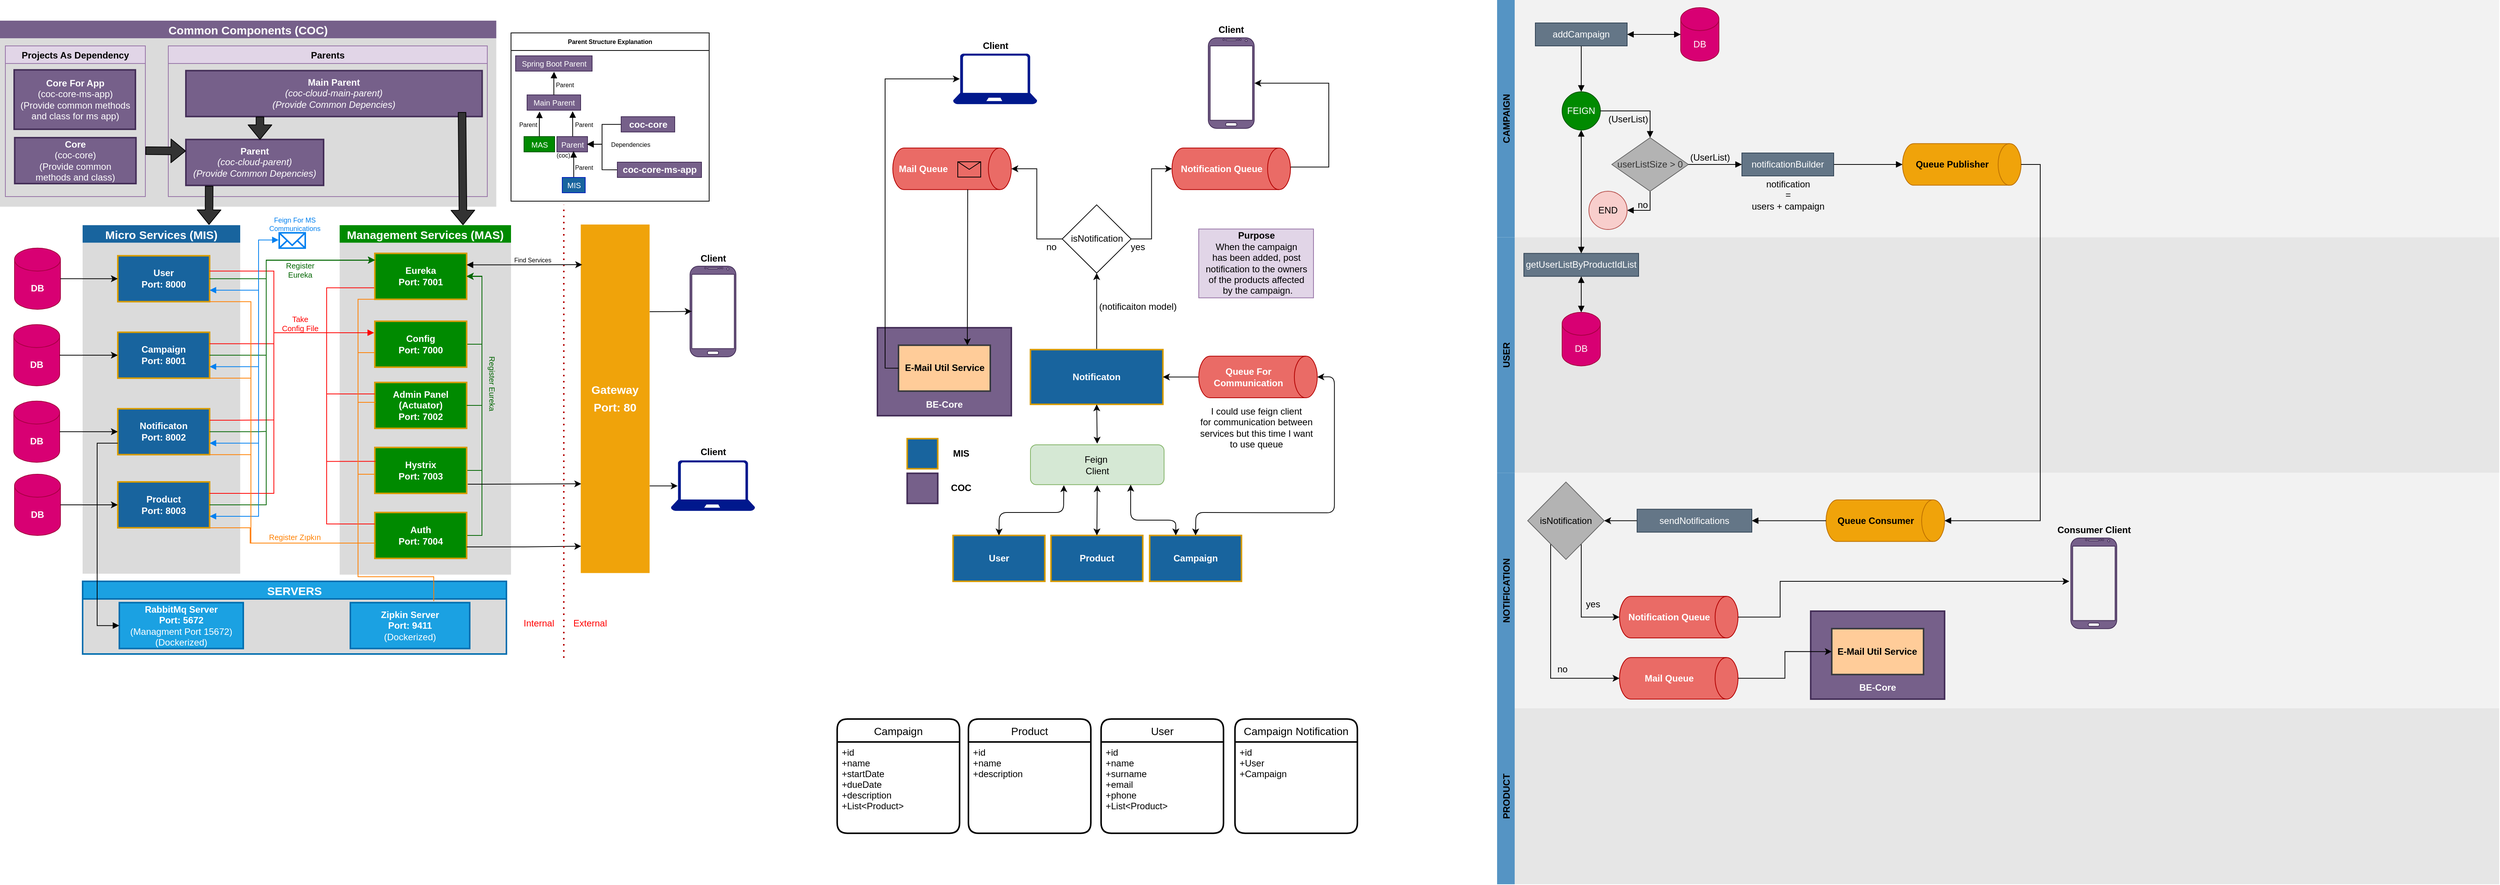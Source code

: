 <mxfile version="14.6.13" type="device"><diagram id="8C1LapIjXZNQGqteWPrl" name="Sayfa -1"><mxGraphModel dx="1422" dy="805" grid="1" gridSize="10" guides="1" tooltips="1" connect="1" arrows="1" fold="1" page="1" pageScale="1" pageWidth="827" pageHeight="1169" background="#ffffff" math="0" shadow="0"><root><mxCell id="0"/><mxCell id="1" parent="0"/><mxCell id="kwmhzB4x440TQCUdZXSC-51" value="CAMPAIGN" style="swimlane;horizontal=0;swimlaneFillColor=#F2F2F2;strokeColor=none;fillColor=#5594C4;" parent="1" vertex="1"><mxGeometry x="1990" width="1310" height="310" as="geometry"/></mxCell><mxCell id="kwmhzB4x440TQCUdZXSC-62" style="edgeStyle=orthogonalEdgeStyle;rounded=0;orthogonalLoop=1;jettySize=auto;html=1;entryX=0.5;entryY=0;entryDx=0;entryDy=0;endArrow=block;endFill=1;" parent="kwmhzB4x440TQCUdZXSC-51" source="kwmhzB4x440TQCUdZXSC-58" target="kwmhzB4x440TQCUdZXSC-61" edge="1"><mxGeometry relative="1" as="geometry"/></mxCell><mxCell id="kwmhzB4x440TQCUdZXSC-58" value="addCampaign" style="rounded=0;whiteSpace=wrap;html=1;fillColor=#647687;strokeColor=#314354;fontColor=#ffffff;" parent="kwmhzB4x440TQCUdZXSC-51" vertex="1"><mxGeometry x="50" y="30" width="120" height="30" as="geometry"/></mxCell><mxCell id="kwmhzB4x440TQCUdZXSC-59" value="DB" style="shape=cylinder3;whiteSpace=wrap;html=1;boundedLbl=1;backgroundOutline=1;size=15;fillColor=#d80073;strokeColor=#A50040;fontColor=#ffffff;" parent="kwmhzB4x440TQCUdZXSC-51" vertex="1"><mxGeometry x="240" y="10" width="50" height="70" as="geometry"/></mxCell><mxCell id="kwmhzB4x440TQCUdZXSC-60" style="edgeStyle=orthogonalEdgeStyle;rounded=0;orthogonalLoop=1;jettySize=auto;html=1;entryX=0;entryY=0.5;entryDx=0;entryDy=0;entryPerimeter=0;startArrow=block;startFill=1;endArrow=block;endFill=1;" parent="kwmhzB4x440TQCUdZXSC-51" source="kwmhzB4x440TQCUdZXSC-58" target="kwmhzB4x440TQCUdZXSC-59" edge="1"><mxGeometry relative="1" as="geometry"/></mxCell><mxCell id="kwmhzB4x440TQCUdZXSC-61" value="FEIGN" style="ellipse;whiteSpace=wrap;html=1;aspect=fixed;fillColor=#008a00;strokeColor=#005700;fontColor=#ffffff;" parent="kwmhzB4x440TQCUdZXSC-51" vertex="1"><mxGeometry x="85" y="120" width="50" height="50" as="geometry"/></mxCell><mxCell id="kwmhzB4x440TQCUdZXSC-69" value="(UserList)" style="text;html=1;align=center;verticalAlign=middle;resizable=0;points=[];autosize=1;strokeColor=none;" parent="kwmhzB4x440TQCUdZXSC-51" vertex="1"><mxGeometry x="136" y="146" width="70" height="20" as="geometry"/></mxCell><mxCell id="kwmhzB4x440TQCUdZXSC-74" style="edgeStyle=orthogonalEdgeStyle;rounded=0;orthogonalLoop=1;jettySize=auto;html=1;entryX=1;entryY=0.5;entryDx=0;entryDy=0;startArrow=none;startFill=0;endArrow=block;endFill=1;" parent="kwmhzB4x440TQCUdZXSC-51" source="kwmhzB4x440TQCUdZXSC-70" target="kwmhzB4x440TQCUdZXSC-72" edge="1"><mxGeometry relative="1" as="geometry"/></mxCell><mxCell id="kwmhzB4x440TQCUdZXSC-70" value="userListSize &amp;gt; 0" style="rhombus;whiteSpace=wrap;html=1;strokeColor=#666666;fontColor=#333333;fillColor=#B3B3B3;" parent="kwmhzB4x440TQCUdZXSC-51" vertex="1"><mxGeometry x="150" y="180" width="100" height="70" as="geometry"/></mxCell><mxCell id="kwmhzB4x440TQCUdZXSC-68" style="edgeStyle=orthogonalEdgeStyle;rounded=0;orthogonalLoop=1;jettySize=auto;html=1;startArrow=none;startFill=0;endArrow=block;endFill=1;entryX=0.5;entryY=0;entryDx=0;entryDy=0;" parent="kwmhzB4x440TQCUdZXSC-51" source="kwmhzB4x440TQCUdZXSC-61" target="kwmhzB4x440TQCUdZXSC-70" edge="1"><mxGeometry relative="1" as="geometry"><mxPoint x="280" y="145" as="targetPoint"/></mxGeometry></mxCell><mxCell id="kwmhzB4x440TQCUdZXSC-72" value="END" style="ellipse;whiteSpace=wrap;html=1;aspect=fixed;fillColor=#f8cecc;strokeColor=#b85450;" parent="kwmhzB4x440TQCUdZXSC-51" vertex="1"><mxGeometry x="120" y="250" width="50" height="50" as="geometry"/></mxCell><mxCell id="kwmhzB4x440TQCUdZXSC-76" value="no" style="text;html=1;align=center;verticalAlign=middle;resizable=0;points=[];autosize=1;strokeColor=none;" parent="kwmhzB4x440TQCUdZXSC-51" vertex="1"><mxGeometry x="175" y="258" width="30" height="20" as="geometry"/></mxCell><mxCell id="kwmhzB4x440TQCUdZXSC-77" value="(UserList)" style="text;html=1;align=center;verticalAlign=middle;resizable=0;points=[];autosize=1;strokeColor=none;" parent="kwmhzB4x440TQCUdZXSC-51" vertex="1"><mxGeometry x="243" y="196" width="70" height="20" as="geometry"/></mxCell><mxCell id="kwmhzB4x440TQCUdZXSC-83" style="edgeStyle=orthogonalEdgeStyle;rounded=0;orthogonalLoop=1;jettySize=auto;html=1;entryX=0.5;entryY=1;entryDx=0;entryDy=0;entryPerimeter=0;startArrow=none;startFill=0;endArrow=block;endFill=1;" parent="kwmhzB4x440TQCUdZXSC-51" source="kwmhzB4x440TQCUdZXSC-79" target="kwmhzB4x440TQCUdZXSC-82" edge="1"><mxGeometry relative="1" as="geometry"/></mxCell><mxCell id="kwmhzB4x440TQCUdZXSC-79" value="notificationBuilder" style="rounded=0;whiteSpace=wrap;html=1;fillColor=#647687;strokeColor=#314354;fontColor=#ffffff;" parent="kwmhzB4x440TQCUdZXSC-51" vertex="1"><mxGeometry x="320" y="200" width="120" height="30" as="geometry"/></mxCell><mxCell id="kwmhzB4x440TQCUdZXSC-80" value="notification&lt;br&gt;=&lt;br&gt;users + campaign" style="text;html=1;align=center;verticalAlign=middle;resizable=0;points=[];autosize=1;strokeColor=none;spacing=0;" parent="kwmhzB4x440TQCUdZXSC-51" vertex="1"><mxGeometry x="325" y="230" width="110" height="50" as="geometry"/></mxCell><mxCell id="kwmhzB4x440TQCUdZXSC-82" value="&lt;b&gt;Queue Publisher&lt;/b&gt;" style="shape=cylinder3;whiteSpace=wrap;html=1;boundedLbl=1;backgroundOutline=1;size=15;direction=south;strokeColor=#BD7000;fontColor=#000000;fillColor=#f0a30a;sketch=0;" parent="kwmhzB4x440TQCUdZXSC-51" vertex="1"><mxGeometry x="530" y="187.81" width="154.96" height="54.37" as="geometry"/></mxCell><mxCell id="kwmhzB4x440TQCUdZXSC-53" value="USER" style="swimlane;horizontal=0;swimlaneFillColor=#E6E6E6;strokeColor=none;fillColor=#5594C4;" parent="1" vertex="1"><mxGeometry x="1990" y="310.07" width="1310" height="308" as="geometry"/></mxCell><mxCell id="kwmhzB4x440TQCUdZXSC-66" style="edgeStyle=orthogonalEdgeStyle;rounded=0;orthogonalLoop=1;jettySize=auto;html=1;entryX=0.5;entryY=0;entryDx=0;entryDy=0;entryPerimeter=0;startArrow=block;startFill=1;endArrow=block;endFill=1;" parent="kwmhzB4x440TQCUdZXSC-53" source="kwmhzB4x440TQCUdZXSC-64" target="kwmhzB4x440TQCUdZXSC-65" edge="1"><mxGeometry relative="1" as="geometry"/></mxCell><mxCell id="kwmhzB4x440TQCUdZXSC-64" value="getUserListByProductIdList" style="rounded=0;whiteSpace=wrap;html=1;fillColor=#647687;strokeColor=#314354;fontColor=#ffffff;" parent="kwmhzB4x440TQCUdZXSC-53" vertex="1"><mxGeometry x="35" y="21.18" width="150" height="30" as="geometry"/></mxCell><mxCell id="kwmhzB4x440TQCUdZXSC-65" value="DB" style="shape=cylinder3;whiteSpace=wrap;html=1;boundedLbl=1;backgroundOutline=1;size=15;fillColor=#d80073;strokeColor=#A50040;fontColor=#ffffff;" parent="kwmhzB4x440TQCUdZXSC-53" vertex="1"><mxGeometry x="85" y="98.3" width="50" height="70" as="geometry"/></mxCell><mxCell id="kwmhzB4x440TQCUdZXSC-56" value="NOTIFICATION" style="swimlane;horizontal=0;swimlaneFillColor=#F2F2F2;strokeColor=none;fillColor=#5594C4;" parent="1" vertex="1"><mxGeometry x="1990" y="618.07" width="1310" height="308" as="geometry"/></mxCell><mxCell id="kwmhzB4x440TQCUdZXSC-85" value="&lt;b&gt;Queue Consumer&lt;/b&gt;" style="shape=cylinder3;whiteSpace=wrap;html=1;boundedLbl=1;backgroundOutline=1;size=15;direction=south;strokeColor=#BD7000;fontColor=#000000;fillColor=#f0a30a;sketch=0;" parent="kwmhzB4x440TQCUdZXSC-56" vertex="1"><mxGeometry x="430" y="35.47" width="154.96" height="54.37" as="geometry"/></mxCell><mxCell id="YsSQ7Cbv9qf3x1jYYpQ5-3" style="edgeStyle=orthogonalEdgeStyle;rounded=0;orthogonalLoop=1;jettySize=auto;html=1;" parent="kwmhzB4x440TQCUdZXSC-56" source="kwmhzB4x440TQCUdZXSC-87" target="YsSQ7Cbv9qf3x1jYYpQ5-2" edge="1"><mxGeometry relative="1" as="geometry"/></mxCell><mxCell id="kwmhzB4x440TQCUdZXSC-87" value="sendNotifications" style="rounded=0;whiteSpace=wrap;html=1;fillColor=#647687;strokeColor=#314354;fontColor=#ffffff;" parent="kwmhzB4x440TQCUdZXSC-56" vertex="1"><mxGeometry x="183" y="47.66" width="150" height="30" as="geometry"/></mxCell><mxCell id="kwmhzB4x440TQCUdZXSC-86" style="edgeStyle=orthogonalEdgeStyle;rounded=0;orthogonalLoop=1;jettySize=auto;html=1;startArrow=none;startFill=0;endArrow=block;endFill=1;entryX=1;entryY=0.5;entryDx=0;entryDy=0;" parent="kwmhzB4x440TQCUdZXSC-56" source="kwmhzB4x440TQCUdZXSC-85" target="kwmhzB4x440TQCUdZXSC-87" edge="1"><mxGeometry relative="1" as="geometry"><mxPoint x="280" y="111.525" as="targetPoint"/></mxGeometry></mxCell><mxCell id="YsSQ7Cbv9qf3x1jYYpQ5-7" style="edgeStyle=orthogonalEdgeStyle;rounded=0;orthogonalLoop=1;jettySize=auto;html=1;entryX=0.5;entryY=1;entryDx=0;entryDy=0;entryPerimeter=0;" parent="kwmhzB4x440TQCUdZXSC-56" source="YsSQ7Cbv9qf3x1jYYpQ5-2" target="YsSQ7Cbv9qf3x1jYYpQ5-4" edge="1"><mxGeometry relative="1" as="geometry"><Array as="points"><mxPoint x="110" y="188.61"/></Array></mxGeometry></mxCell><mxCell id="YsSQ7Cbv9qf3x1jYYpQ5-8" style="edgeStyle=orthogonalEdgeStyle;rounded=0;orthogonalLoop=1;jettySize=auto;html=1;entryX=0.5;entryY=1;entryDx=0;entryDy=0;entryPerimeter=0;" parent="kwmhzB4x440TQCUdZXSC-56" source="YsSQ7Cbv9qf3x1jYYpQ5-2" target="YsSQ7Cbv9qf3x1jYYpQ5-6" edge="1"><mxGeometry relative="1" as="geometry"><Array as="points"><mxPoint x="70" y="268.61"/></Array></mxGeometry></mxCell><mxCell id="YsSQ7Cbv9qf3x1jYYpQ5-2" value="&lt;span style=&quot;color: rgb(0 , 0 , 0)&quot;&gt;isNotification&lt;/span&gt;" style="rhombus;whiteSpace=wrap;html=1;strokeColor=#666666;fontColor=#333333;fillColor=#B3B3B3;" parent="kwmhzB4x440TQCUdZXSC-56" vertex="1"><mxGeometry x="40" y="12.1" width="100" height="101.13" as="geometry"/></mxCell><mxCell id="YsSQ7Cbv9qf3x1jYYpQ5-4" value="&lt;b&gt;Notification Queue&lt;/b&gt;" style="shape=cylinder3;whiteSpace=wrap;html=1;boundedLbl=1;backgroundOutline=1;size=15;direction=south;strokeColor=#B20000;fontColor=#ffffff;fillColor=#EA6B66;sketch=0;" parent="kwmhzB4x440TQCUdZXSC-56" vertex="1"><mxGeometry x="160" y="161.54" width="154.96" height="54.37" as="geometry"/></mxCell><mxCell id="YsSQ7Cbv9qf3x1jYYpQ5-6" value="&lt;b&gt;Mail Queue&lt;/b&gt;" style="shape=cylinder3;whiteSpace=wrap;html=1;boundedLbl=1;backgroundOutline=1;size=15;direction=south;strokeColor=#B20000;fontColor=#ffffff;fillColor=#EA6B66;sketch=0;" parent="kwmhzB4x440TQCUdZXSC-56" vertex="1"><mxGeometry x="160" y="241.54" width="154.96" height="54.37" as="geometry"/></mxCell><mxCell id="YsSQ7Cbv9qf3x1jYYpQ5-9" value="yes" style="text;html=1;align=center;verticalAlign=middle;resizable=0;points=[];autosize=1;strokeColor=none;" parent="kwmhzB4x440TQCUdZXSC-56" vertex="1"><mxGeometry x="110" y="161.54" width="30" height="20" as="geometry"/></mxCell><mxCell id="YsSQ7Cbv9qf3x1jYYpQ5-11" value="&lt;br&gt;&lt;br&gt;&lt;br&gt;&lt;br&gt;&lt;br&gt;&lt;br&gt;BE-Core" style="rounded=0;whiteSpace=wrap;html=1;strokeColor=#432D57;fontStyle=1;fillColor=#76608a;strokeWidth=2;sketch=0;fontColor=#ffffff;" parent="kwmhzB4x440TQCUdZXSC-56" vertex="1"><mxGeometry x="409.96" y="180.91" width="175" height="115" as="geometry"/></mxCell><mxCell id="YsSQ7Cbv9qf3x1jYYpQ5-12" value="E-Mail Util Service" style="rounded=0;whiteSpace=wrap;html=1;strokeColor=#36393d;fontStyle=1;fillColor=#ffcc99;strokeWidth=2;sketch=0;" parent="kwmhzB4x440TQCUdZXSC-56" vertex="1"><mxGeometry x="437.46" y="203.77" width="120" height="60" as="geometry"/></mxCell><mxCell id="YsSQ7Cbv9qf3x1jYYpQ5-13" style="edgeStyle=orthogonalEdgeStyle;rounded=0;orthogonalLoop=1;jettySize=auto;html=1;entryX=0;entryY=0.5;entryDx=0;entryDy=0;" parent="kwmhzB4x440TQCUdZXSC-56" source="YsSQ7Cbv9qf3x1jYYpQ5-6" target="YsSQ7Cbv9qf3x1jYYpQ5-12" edge="1"><mxGeometry relative="1" as="geometry"/></mxCell><mxCell id="YsSQ7Cbv9qf3x1jYYpQ5-15" value="" style="verticalLabelPosition=bottom;verticalAlign=top;html=1;shadow=0;dashed=0;strokeWidth=1;shape=mxgraph.android.phone2;strokeColor=#432D57;fillColor=#76608a;fontColor=#ffffff;sketch=0;" parent="kwmhzB4x440TQCUdZXSC-56" vertex="1"><mxGeometry x="750" y="85.33" width="60" height="118.44" as="geometry"/></mxCell><mxCell id="YsSQ7Cbv9qf3x1jYYpQ5-16" value="&lt;b&gt;Consumer Client&lt;/b&gt;" style="text;html=1;align=center;verticalAlign=middle;resizable=0;points=[];autosize=1;strokeColor=none;fontColor=#000000;" parent="kwmhzB4x440TQCUdZXSC-56" vertex="1"><mxGeometry x="725" y="65.33" width="110" height="20" as="geometry"/></mxCell><mxCell id="YsSQ7Cbv9qf3x1jYYpQ5-14" style="edgeStyle=orthogonalEdgeStyle;rounded=0;orthogonalLoop=1;jettySize=auto;html=1;entryX=-0.033;entryY=0.478;entryDx=0;entryDy=0;entryPerimeter=0;" parent="kwmhzB4x440TQCUdZXSC-56" source="YsSQ7Cbv9qf3x1jYYpQ5-4" target="YsSQ7Cbv9qf3x1jYYpQ5-15" edge="1"><mxGeometry relative="1" as="geometry"><mxPoint x="700" y="141.93" as="targetPoint"/><Array as="points"><mxPoint x="370" y="188.93"/><mxPoint x="370" y="141.93"/></Array></mxGeometry></mxCell><mxCell id="kwmhzB4x440TQCUdZXSC-57" value="PRODUCT" style="swimlane;horizontal=0;swimlaneFillColor=#E6E6E6;strokeColor=none;fillColor=#5594C4;" parent="1" vertex="1"><mxGeometry x="1990" y="926" width="1310" height="230" as="geometry"/></mxCell><mxCell id="bPUj42pTMg_jrxMkqp0V-1" value="" style="verticalLabelPosition=bottom;verticalAlign=top;html=1;shadow=0;dashed=0;strokeWidth=1;shape=mxgraph.android.phone2;strokeColor=#432D57;fillColor=#76608a;fontColor=#ffffff;sketch=0;" parent="1" vertex="1"><mxGeometry x="935.0" y="348" width="60" height="118.44" as="geometry"/></mxCell><mxCell id="bPUj42pTMg_jrxMkqp0V-2" value="&lt;b&gt;DB&lt;/b&gt;" style="shape=cylinder3;whiteSpace=wrap;html=1;boundedLbl=1;backgroundOutline=1;size=15;fillColor=#d80073;strokeColor=#A50040;fontColor=#ffffff;sketch=0;" parent="1" vertex="1"><mxGeometry x="51" y="524.37" width="60" height="80" as="geometry"/></mxCell><mxCell id="bPUj42pTMg_jrxMkqp0V-3" value="&lt;b&gt;DB&lt;/b&gt;" style="shape=cylinder3;whiteSpace=wrap;html=1;boundedLbl=1;backgroundOutline=1;size=15;fillColor=#d80073;strokeColor=#A50040;fontColor=#ffffff;sketch=0;" parent="1" vertex="1"><mxGeometry x="51" y="424.37" width="60" height="80" as="geometry"/></mxCell><mxCell id="bPUj42pTMg_jrxMkqp0V-4" value="&lt;b&gt;DB&lt;/b&gt;" style="shape=cylinder3;whiteSpace=wrap;html=1;boundedLbl=1;backgroundOutline=1;size=15;fillColor=#d80073;strokeColor=#A50040;fontColor=#ffffff;sketch=0;" parent="1" vertex="1"><mxGeometry x="52" y="324.37" width="60" height="80" as="geometry"/></mxCell><mxCell id="bPUj42pTMg_jrxMkqp0V-6" value="Micro Services (MIS)" style="swimlane;fontColor=#ffffff;fontSize=15;fillColor=#18649E;strokeWidth=2;swimlaneFillColor=#DBDBDB;swimlaneLine=0;strokeColor=none;sketch=0;" parent="1" vertex="1"><mxGeometry x="141" y="294.37" width="206" height="455.63" as="geometry"/></mxCell><mxCell id="wIg_IVEF8q1Y-7o5Ld-j-3" value="User&lt;br&gt;Port: 8000" style="rounded=0;whiteSpace=wrap;html=1;strokeColor=#d79b00;fontStyle=1;fillColor=#18649E;fontColor=#FFFFFF;strokeWidth=2;sketch=0;" parent="bPUj42pTMg_jrxMkqp0V-6" vertex="1"><mxGeometry x="46" y="40" width="120" height="60" as="geometry"/></mxCell><mxCell id="wIg_IVEF8q1Y-7o5Ld-j-2" value="Campaign&lt;br&gt;Port: 8001" style="rounded=0;whiteSpace=wrap;html=1;strokeColor=#d79b00;fontStyle=1;fillColor=#18649E;fontColor=#FFFFFF;strokeWidth=2;sketch=0;" parent="bPUj42pTMg_jrxMkqp0V-6" vertex="1"><mxGeometry x="46" y="140" width="120" height="60" as="geometry"/></mxCell><mxCell id="wIg_IVEF8q1Y-7o5Ld-j-4" value="Notificaton&lt;br&gt;Port: 8002" style="rounded=0;whiteSpace=wrap;html=1;strokeColor=#d79b00;fontStyle=1;fillColor=#18649E;fontColor=#FFFFFF;strokeWidth=2;sketch=0;" parent="bPUj42pTMg_jrxMkqp0V-6" vertex="1"><mxGeometry x="46" y="240" width="120" height="60" as="geometry"/></mxCell><mxCell id="NELEdyigX9YDrZpQhohc-3" value="&lt;b&gt;DB&lt;/b&gt;" style="shape=cylinder3;whiteSpace=wrap;html=1;boundedLbl=1;backgroundOutline=1;size=15;fillColor=#d80073;strokeColor=#A50040;fontColor=#ffffff;sketch=0;" parent="bPUj42pTMg_jrxMkqp0V-6" vertex="1"><mxGeometry x="-89" y="325.63" width="60" height="80" as="geometry"/></mxCell><mxCell id="NELEdyigX9YDrZpQhohc-4" value="Product&lt;br&gt;Port: 8003" style="rounded=0;whiteSpace=wrap;html=1;strokeColor=#d79b00;fontStyle=1;fillColor=#18649E;fontColor=#FFFFFF;strokeWidth=2;sketch=0;" parent="bPUj42pTMg_jrxMkqp0V-6" vertex="1"><mxGeometry x="46" y="335.63" width="120" height="60" as="geometry"/></mxCell><mxCell id="NELEdyigX9YDrZpQhohc-5" style="edgeStyle=none;rounded=0;orthogonalLoop=1;jettySize=auto;html=1;entryX=0;entryY=0.5;entryDx=0;entryDy=0;sketch=0;" parent="bPUj42pTMg_jrxMkqp0V-6" source="NELEdyigX9YDrZpQhohc-3" target="NELEdyigX9YDrZpQhohc-4" edge="1"><mxGeometry relative="1" as="geometry"/></mxCell><mxCell id="bPUj42pTMg_jrxMkqp0V-18" style="edgeStyle=orthogonalEdgeStyle;rounded=0;orthogonalLoop=1;jettySize=auto;html=1;fillColor=#f8cecc;exitX=1;exitY=0.75;exitDx=0;exitDy=0;sketch=0;startArrow=block;startFill=1;strokeColor=#0080F0;endArrow=none;endFill=0;" parent="1" source="wIg_IVEF8q1Y-7o5Ld-j-3" edge="1"><mxGeometry relative="1" as="geometry"><mxPoint x="371" y="390" as="targetPoint"/><Array as="points"><mxPoint x="371" y="379"/><mxPoint x="397" y="379"/></Array></mxGeometry></mxCell><mxCell id="bPUj42pTMg_jrxMkqp0V-19" style="edgeStyle=orthogonalEdgeStyle;rounded=0;orthogonalLoop=1;jettySize=auto;html=1;fillColor=#f8cecc;exitX=1;exitY=0.75;exitDx=0;exitDy=0;sketch=0;startArrow=block;startFill=1;strokeColor=#0080F0;endArrow=none;endFill=0;" parent="1" source="wIg_IVEF8q1Y-7o5Ld-j-2" edge="1"><mxGeometry relative="1" as="geometry"><mxPoint x="371" y="380" as="targetPoint"/><Array as="points"><mxPoint x="371" y="479"/><mxPoint x="371" y="380"/></Array></mxGeometry></mxCell><mxCell id="bPUj42pTMg_jrxMkqp0V-20" style="edgeStyle=orthogonalEdgeStyle;rounded=0;orthogonalLoop=1;jettySize=auto;html=1;fillColor=#f8cecc;exitX=1;exitY=0.75;exitDx=0;exitDy=0;sketch=0;startArrow=block;startFill=1;strokeColor=#0080F0;endArrow=none;endFill=0;" parent="1" source="wIg_IVEF8q1Y-7o5Ld-j-4" edge="1"><mxGeometry relative="1" as="geometry"><mxPoint x="371" y="380" as="targetPoint"/><Array as="points"><mxPoint x="371" y="579"/></Array></mxGeometry></mxCell><mxCell id="bPUj42pTMg_jrxMkqp0V-22" value="Management Services (MAS)" style="swimlane;fillColor=#008a00;fontColor=#ffffff;startSize=23;fontSize=15;strokeWidth=2;swimlaneFillColor=#DBDBDB;swimlaneLine=0;strokeColor=none;sketch=0;" parent="1" vertex="1"><mxGeometry x="477" y="294.37" width="224" height="456.88" as="geometry"/></mxCell><mxCell id="YVLzMdvH2NHfBZ21r_TZ-8" style="edgeStyle=orthogonalEdgeStyle;rounded=0;orthogonalLoop=1;jettySize=auto;html=1;exitX=0;exitY=0.75;exitDx=0;exitDy=0;fillColor=#0050ef;sketch=0;strokeColor=#FF0000;endArrow=none;endFill=0;" parent="bPUj42pTMg_jrxMkqp0V-22" source="bPUj42pTMg_jrxMkqp0V-23" edge="1"><mxGeometry relative="1" as="geometry"><Array as="points"><mxPoint x="-17" y="82"/></Array><mxPoint x="-17" y="140.63" as="targetPoint"/></mxGeometry></mxCell><mxCell id="bPUj42pTMg_jrxMkqp0V-23" value="Eureka&lt;br&gt;Port: 7001" style="rounded=0;whiteSpace=wrap;html=1;fillColor=#008a00;fontStyle=1;fontColor=#ffffff;strokeColor=#D79B00;strokeWidth=2;sketch=0;" parent="bPUj42pTMg_jrxMkqp0V-22" vertex="1"><mxGeometry x="46" y="36.88" width="120" height="60" as="geometry"/></mxCell><mxCell id="v7dw0zzTLiX0EAAAIGxl-7" style="edgeStyle=orthogonalEdgeStyle;rounded=0;orthogonalLoop=1;jettySize=auto;html=1;exitX=0;exitY=0.5;exitDx=0;exitDy=0;strokeColor=none;sketch=0;" parent="bPUj42pTMg_jrxMkqp0V-22" source="bPUj42pTMg_jrxMkqp0V-24" edge="1"><mxGeometry relative="1" as="geometry"><mxPoint x="46" y="69.88" as="targetPoint"/><Array as="points"><mxPoint x="10" y="157"/><mxPoint x="10" y="70"/></Array></mxGeometry></mxCell><mxCell id="cu7Vu8xSE_JjmaSBMb9j-1" style="edgeStyle=orthogonalEdgeStyle;rounded=0;orthogonalLoop=1;jettySize=auto;html=1;entryX=1;entryY=0.5;entryDx=0;entryDy=0;exitX=1;exitY=0.5;exitDx=0;exitDy=0;fillColor=#fa6800;strokeColor=#006600;" parent="bPUj42pTMg_jrxMkqp0V-22" source="bPUj42pTMg_jrxMkqp0V-24" target="bPUj42pTMg_jrxMkqp0V-23" edge="1"><mxGeometry relative="1" as="geometry"/></mxCell><mxCell id="bPUj42pTMg_jrxMkqp0V-24" value="Config&lt;br&gt;Port: 7000" style="rounded=0;whiteSpace=wrap;html=1;fillColor=#008a00;fontStyle=1;fontColor=#ffffff;strokeWidth=2;strokeColor=#D79B00;sketch=0;" parent="bPUj42pTMg_jrxMkqp0V-22" vertex="1"><mxGeometry x="46" y="125.63" width="120" height="60" as="geometry"/></mxCell><mxCell id="cu7Vu8xSE_JjmaSBMb9j-6" style="edgeStyle=orthogonalEdgeStyle;rounded=0;orthogonalLoop=1;jettySize=auto;html=1;exitX=1;exitY=0.5;exitDx=0;exitDy=0;entryX=1;entryY=0.5;entryDx=0;entryDy=0;fillColor=#fa6800;strokeColor=#006600;" parent="bPUj42pTMg_jrxMkqp0V-22" source="bPUj42pTMg_jrxMkqp0V-25" target="bPUj42pTMg_jrxMkqp0V-23" edge="1"><mxGeometry relative="1" as="geometry"/></mxCell><mxCell id="bPUj42pTMg_jrxMkqp0V-25" value="Auth&lt;br&gt;Port: 7004" style="rounded=0;whiteSpace=wrap;html=1;fillColor=#008a00;fontStyle=1;fontColor=#ffffff;strokeWidth=2;strokeColor=#D79B00;sketch=0;" parent="bPUj42pTMg_jrxMkqp0V-22" vertex="1"><mxGeometry x="46" y="375.63" width="120" height="60" as="geometry"/></mxCell><mxCell id="cu7Vu8xSE_JjmaSBMb9j-3" style="edgeStyle=orthogonalEdgeStyle;rounded=0;orthogonalLoop=1;jettySize=auto;html=1;entryX=1;entryY=0.5;entryDx=0;entryDy=0;exitX=1;exitY=0.5;exitDx=0;exitDy=0;fillColor=#fa6800;strokeColor=#006600;" parent="bPUj42pTMg_jrxMkqp0V-22" source="bPUj42pTMg_jrxMkqp0V-41" target="bPUj42pTMg_jrxMkqp0V-23" edge="1"><mxGeometry relative="1" as="geometry"/></mxCell><mxCell id="bPUj42pTMg_jrxMkqp0V-41" value="Hystrix&lt;br&gt;Port: 7003" style="rounded=0;whiteSpace=wrap;html=1;fillColor=#008a00;fontStyle=1;fontColor=#ffffff;strokeWidth=2;strokeColor=#D79B00;sketch=0;" parent="bPUj42pTMg_jrxMkqp0V-22" vertex="1"><mxGeometry x="46" y="290.63" width="120" height="60" as="geometry"/></mxCell><mxCell id="YVLzMdvH2NHfBZ21r_TZ-2" value="Admin Panel&lt;br&gt;(Actuator)&lt;br&gt;Port: 7002" style="rounded=0;whiteSpace=wrap;html=1;fillColor=#008a00;fontStyle=1;fontColor=#ffffff;strokeWidth=2;strokeColor=#D79B00;sketch=0;" parent="bPUj42pTMg_jrxMkqp0V-22" vertex="1"><mxGeometry x="46" y="205.63" width="120" height="60" as="geometry"/></mxCell><mxCell id="cu7Vu8xSE_JjmaSBMb9j-2" style="edgeStyle=orthogonalEdgeStyle;rounded=0;orthogonalLoop=1;jettySize=auto;html=1;entryX=1;entryY=0.5;entryDx=0;entryDy=0;exitX=1;exitY=0.5;exitDx=0;exitDy=0;fillColor=#fa6800;strokeColor=#006600;" parent="bPUj42pTMg_jrxMkqp0V-22" source="YVLzMdvH2NHfBZ21r_TZ-2" target="bPUj42pTMg_jrxMkqp0V-23" edge="1"><mxGeometry relative="1" as="geometry"><mxPoint x="164" y="65.63" as="targetPoint"/></mxGeometry></mxCell><mxCell id="cu7Vu8xSE_JjmaSBMb9j-23" value="&lt;span style=&quot;font-size: 10px&quot;&gt;Register Eureka&lt;br&gt;&lt;/span&gt;" style="text;html=1;align=center;verticalAlign=middle;resizable=0;points=[];autosize=1;rotation=90;fontColor=#006600;" parent="bPUj42pTMg_jrxMkqp0V-22" vertex="1"><mxGeometry x="154" y="196.88" width="90" height="20" as="geometry"/></mxCell><mxCell id="5ePViZOuVOrHvTpyX5oz-15" style="edgeStyle=orthogonalEdgeStyle;rounded=0;orthogonalLoop=1;jettySize=auto;html=1;exitX=0;exitY=0.25;exitDx=0;exitDy=0;fillColor=#0050ef;sketch=0;strokeColor=#FF0000;endArrow=none;endFill=0;" parent="bPUj42pTMg_jrxMkqp0V-22" source="YVLzMdvH2NHfBZ21r_TZ-2" edge="1"><mxGeometry relative="1" as="geometry"><Array as="points"><mxPoint x="-17" y="221"/></Array><mxPoint x="56" y="91.88" as="sourcePoint"/><mxPoint x="-17" y="140.63" as="targetPoint"/></mxGeometry></mxCell><mxCell id="5ePViZOuVOrHvTpyX5oz-16" style="edgeStyle=orthogonalEdgeStyle;rounded=0;orthogonalLoop=1;jettySize=auto;html=1;fillColor=#0050ef;sketch=0;strokeColor=#FF0000;exitX=0.007;exitY=0.303;exitDx=0;exitDy=0;exitPerimeter=0;endArrow=none;endFill=0;" parent="bPUj42pTMg_jrxMkqp0V-22" source="bPUj42pTMg_jrxMkqp0V-41" edge="1"><mxGeometry relative="1" as="geometry"><Array as="points"><mxPoint x="-17" y="309"/><mxPoint x="-17" y="141"/></Array><mxPoint x="46" y="315.63" as="sourcePoint"/><mxPoint x="-17" y="140.63" as="targetPoint"/></mxGeometry></mxCell><mxCell id="5ePViZOuVOrHvTpyX5oz-17" style="edgeStyle=orthogonalEdgeStyle;rounded=0;orthogonalLoop=1;jettySize=auto;html=1;fillColor=#0050ef;sketch=0;strokeColor=#FF0000;exitX=0;exitY=0.25;exitDx=0;exitDy=0;endArrow=none;endFill=0;" parent="bPUj42pTMg_jrxMkqp0V-22" source="bPUj42pTMg_jrxMkqp0V-25" edge="1"><mxGeometry relative="1" as="geometry"><Array as="points"><mxPoint x="-17" y="391"/></Array><mxPoint x="56" y="325.63" as="sourcePoint"/><mxPoint x="-17" y="140.63" as="targetPoint"/></mxGeometry></mxCell><mxCell id="zV8KpYEMnquaf80Nk50j-1" style="edgeStyle=orthogonalEdgeStyle;rounded=0;orthogonalLoop=1;jettySize=auto;html=1;entryX=0.036;entryY=0.498;entryDx=0;entryDy=0;entryPerimeter=0;sketch=0;exitX=1;exitY=0.25;exitDx=0;exitDy=0;" parent="1" source="bPUj42pTMg_jrxMkqp0V-28" target="bPUj42pTMg_jrxMkqp0V-1" edge="1"><mxGeometry relative="1" as="geometry"><mxPoint x="1013.17" y="479.73" as="sourcePoint"/></mxGeometry></mxCell><mxCell id="dfCR4_I4FSekQura_sEI-3" style="edgeStyle=orthogonalEdgeStyle;rounded=0;sketch=0;orthogonalLoop=1;jettySize=auto;html=1;entryX=0.08;entryY=0.5;entryDx=0;entryDy=0;entryPerimeter=0;fontColor=#000000;exitX=1;exitY=0.75;exitDx=0;exitDy=0;" parent="1" source="bPUj42pTMg_jrxMkqp0V-28" target="dfCR4_I4FSekQura_sEI-2" edge="1"><mxGeometry relative="1" as="geometry"><mxPoint x="1013.17" y="659.19" as="sourcePoint"/></mxGeometry></mxCell><mxCell id="bPUj42pTMg_jrxMkqp0V-28" value="&lt;font style=&quot;font-size: 15px&quot;&gt;&lt;font color=&quot;#ffffff&quot; style=&quot;font-size: 15px&quot;&gt;&lt;span style=&quot;font-weight: 700&quot;&gt;Gateway&lt;br&gt;Port: 80&lt;/span&gt;&lt;/font&gt;&lt;b style=&quot;font-size: 20px&quot;&gt;&lt;br&gt;&lt;/b&gt;&lt;/font&gt;" style="rounded=0;whiteSpace=wrap;html=1;fillColor=#f0a30a;fontColor=#000000;strokeColor=none;sketch=0;" parent="1" vertex="1"><mxGeometry x="792.17" y="293.54" width="90" height="455.63" as="geometry"/></mxCell><mxCell id="bPUj42pTMg_jrxMkqp0V-38" style="edgeStyle=orthogonalEdgeStyle;rounded=0;orthogonalLoop=1;jettySize=auto;html=1;fontSize=15;exitX=1;exitY=0.5;exitDx=0;exitDy=0;strokeColor=#006600;entryX=0.001;entryY=0.139;entryDx=0;entryDy=0;entryPerimeter=0;sketch=0;" parent="1" source="wIg_IVEF8q1Y-7o5Ld-j-3" target="bPUj42pTMg_jrxMkqp0V-23" edge="1"><mxGeometry relative="1" as="geometry"><mxPoint x="523" y="340" as="targetPoint"/><mxPoint x="331" y="393.12" as="sourcePoint"/><Array as="points"><mxPoint x="381" y="364"/><mxPoint x="381" y="340"/><mxPoint x="523" y="340"/></Array></mxGeometry></mxCell><mxCell id="bPUj42pTMg_jrxMkqp0V-39" style="edgeStyle=orthogonalEdgeStyle;rounded=0;orthogonalLoop=1;jettySize=auto;html=1;fontSize=15;exitX=1;exitY=0.5;exitDx=0;exitDy=0;strokeColor=#006600;entryX=0;entryY=0.149;entryDx=0;entryDy=0;entryPerimeter=0;sketch=0;" parent="1" source="wIg_IVEF8q1Y-7o5Ld-j-2" target="bPUj42pTMg_jrxMkqp0V-23" edge="1"><mxGeometry relative="1" as="geometry"><mxPoint x="522" y="340" as="targetPoint"/><Array as="points"><mxPoint x="381" y="464"/><mxPoint x="381" y="340"/></Array></mxGeometry></mxCell><mxCell id="bPUj42pTMg_jrxMkqp0V-40" style="edgeStyle=orthogonalEdgeStyle;rounded=0;orthogonalLoop=1;jettySize=auto;html=1;fontSize=15;exitX=1;exitY=0.5;exitDx=0;exitDy=0;strokeColor=#006600;entryX=0;entryY=0.147;entryDx=0;entryDy=0;entryPerimeter=0;sketch=0;" parent="1" source="wIg_IVEF8q1Y-7o5Ld-j-4" target="bPUj42pTMg_jrxMkqp0V-23" edge="1"><mxGeometry relative="1" as="geometry"><mxPoint x="521" y="340" as="targetPoint"/><Array as="points"><mxPoint x="371" y="564"/><mxPoint x="381" y="564"/><mxPoint x="381" y="340"/></Array></mxGeometry></mxCell><mxCell id="bPUj42pTMg_jrxMkqp0V-44" style="edgeStyle=orthogonalEdgeStyle;rounded=0;orthogonalLoop=1;jettySize=auto;html=1;fontSize=15;exitX=1;exitY=0.25;exitDx=0;exitDy=0;sketch=0;strokeColor=#FF0000;endArrow=none;endFill=0;" parent="1" edge="1"><mxGeometry relative="1" as="geometry"><mxPoint x="460" y="435" as="targetPoint"/><Array as="points"><mxPoint x="391" y="354"/><mxPoint x="391" y="435"/></Array><mxPoint x="307" y="354.37" as="sourcePoint"/></mxGeometry></mxCell><mxCell id="bPUj42pTMg_jrxMkqp0V-45" style="edgeStyle=orthogonalEdgeStyle;rounded=0;orthogonalLoop=1;jettySize=auto;html=1;fontSize=15;exitX=1;exitY=0.25;exitDx=0;exitDy=0;sketch=0;strokeColor=#FF0000;endArrow=none;endFill=0;" parent="1" source="wIg_IVEF8q1Y-7o5Ld-j-2" edge="1"><mxGeometry relative="1" as="geometry"><mxPoint x="460" y="435" as="targetPoint"/><mxPoint x="271" y="573.12" as="sourcePoint"/><Array as="points"><mxPoint x="391" y="449"/><mxPoint x="391" y="435"/></Array></mxGeometry></mxCell><mxCell id="bPUj42pTMg_jrxMkqp0V-46" style="edgeStyle=orthogonalEdgeStyle;rounded=0;orthogonalLoop=1;jettySize=auto;html=1;fontSize=15;exitX=1;exitY=0.25;exitDx=0;exitDy=0;sketch=0;strokeColor=#FF0000;endArrow=none;endFill=0;" parent="1" source="wIg_IVEF8q1Y-7o5Ld-j-4" edge="1"><mxGeometry relative="1" as="geometry"><mxPoint x="331" y="593.12" as="sourcePoint"/><Array as="points"><mxPoint x="341" y="549"/><mxPoint x="391" y="549"/><mxPoint x="391" y="416"/></Array><mxPoint x="460" y="435" as="targetPoint"/></mxGeometry></mxCell><mxCell id="v7dw0zzTLiX0EAAAIGxl-5" style="edgeStyle=orthogonalEdgeStyle;rounded=0;orthogonalLoop=1;jettySize=auto;html=1;exitX=1;exitY=0.75;exitDx=0;exitDy=0;sketch=0;entryX=0.007;entryY=0.923;entryDx=0;entryDy=0;entryPerimeter=0;" parent="1" source="bPUj42pTMg_jrxMkqp0V-25" target="bPUj42pTMg_jrxMkqp0V-28" edge="1"><mxGeometry relative="1" as="geometry"><mxPoint x="710" y="740" as="targetPoint"/><Array as="points"/></mxGeometry></mxCell><mxCell id="YVLzMdvH2NHfBZ21r_TZ-14" value="Register &lt;br&gt;Eureka" style="text;html=1;align=center;verticalAlign=middle;resizable=0;points=[];autosize=1;strokeColor=none;fontStyle=0;fontColor=#006600;fontSize=10;sketch=0;" parent="1" vertex="1"><mxGeometry x="400" y="338" width="50" height="30" as="geometry"/></mxCell><mxCell id="YVLzMdvH2NHfBZ21r_TZ-15" value="&lt;font color=&quot;#ff0000&quot;&gt;Take &lt;br&gt;Config File&lt;/font&gt;" style="text;html=1;align=center;verticalAlign=middle;resizable=0;points=[];autosize=1;strokeColor=none;fontSize=10;fontColor=#0000CC;sketch=0;" parent="1" vertex="1"><mxGeometry x="395" y="408.37" width="60" height="30" as="geometry"/></mxCell><mxCell id="W8ah4GXK4lvGeFnRHAQ1-1" value="Common Components (COC)" style="swimlane;fontColor=#ffffff;fontSize=15;fillColor=#76608a;strokeWidth=2;swimlaneFillColor=#DBDBDB;sketch=0;strokeColor=none;" parent="1" vertex="1"><mxGeometry x="33" y="27" width="648.75" height="243.29" as="geometry"/></mxCell><mxCell id="riOnTQCbwTfYKKvHIbZh-3" value="Parents" style="swimlane;fillColor=#e1d5e7;strokeColor=#9673a6;" parent="W8ah4GXK4lvGeFnRHAQ1-1" vertex="1"><mxGeometry x="220" y="33" width="417" height="197" as="geometry"/></mxCell><mxCell id="1ajk7Pjsaa-lVBRtWSrk-1" value="Main Parent&lt;br&gt;&lt;span style=&quot;font-weight: normal&quot;&gt;&lt;i&gt;(coc-cloud-main-parent)&lt;/i&gt;&lt;/span&gt;&lt;br&gt;&lt;i style=&quot;font-weight: normal&quot;&gt;(Provide Common Depencies)&lt;/i&gt;" style="rounded=0;whiteSpace=wrap;html=1;strokeColor=#432D57;fontStyle=1;fillColor=#76608a;fontColor=#ffffff;strokeWidth=2;sketch=0;" parent="riOnTQCbwTfYKKvHIbZh-3" vertex="1"><mxGeometry x="23.0" y="32.35" width="387.25" height="60" as="geometry"/></mxCell><mxCell id="5ePViZOuVOrHvTpyX5oz-32" value="Parent &lt;br&gt;&lt;span style=&quot;font-weight: normal&quot;&gt;&lt;i&gt;(coc-cloud-parent)&lt;/i&gt;&lt;/span&gt;&lt;br&gt;&lt;i style=&quot;font-weight: normal&quot;&gt;(Provide Common Depencies)&lt;/i&gt;" style="rounded=0;whiteSpace=wrap;html=1;strokeColor=#432D57;fontStyle=1;fillColor=#76608a;fontColor=#ffffff;strokeWidth=2;sketch=0;" parent="riOnTQCbwTfYKKvHIbZh-3" vertex="1"><mxGeometry x="23.0" y="122.35" width="180" height="60" as="geometry"/></mxCell><mxCell id="f1hqq-pITeuQlLSgC0h6-1" value="" style="shape=flexArrow;endArrow=classic;html=1;shadow=0;fontSize=8;fillColor=#333333;exitX=0.25;exitY=1;exitDx=0;exitDy=0;entryX=0.538;entryY=0.007;entryDx=0;entryDy=0;entryPerimeter=0;" parent="riOnTQCbwTfYKKvHIbZh-3" source="1ajk7Pjsaa-lVBRtWSrk-1" target="5ePViZOuVOrHvTpyX5oz-32" edge="1"><mxGeometry width="50" height="50" relative="1" as="geometry"><mxPoint x="152.75" y="83.35" as="sourcePoint"/><mxPoint x="162.75" y="104.35" as="targetPoint"/></mxGeometry></mxCell><mxCell id="riOnTQCbwTfYKKvHIbZh-4" value="Projects As Dependency" style="swimlane;fillColor=#e1d5e7;strokeColor=#9673a6;" parent="W8ah4GXK4lvGeFnRHAQ1-1" vertex="1"><mxGeometry x="7" y="33" width="183" height="197" as="geometry"/></mxCell><mxCell id="riOnTQCbwTfYKKvHIbZh-8" value="Core For App&lt;br&gt;&lt;span style=&quot;font-weight: normal&quot;&gt;(coc-core-ms-app)&lt;/span&gt;&lt;br&gt;&lt;span style=&quot;font-weight: normal&quot;&gt;(Provide common&amp;nbsp;&lt;/span&gt;&lt;span style=&quot;font-weight: normal&quot;&gt;methods and class for ms app)&lt;/span&gt;" style="rounded=0;whiteSpace=wrap;html=1;strokeColor=#432D57;fontStyle=1;fillColor=#76608a;fontColor=#ffffff;strokeWidth=2;sketch=0;" parent="riOnTQCbwTfYKKvHIbZh-4" vertex="1"><mxGeometry x="11.5" y="31.35" width="158.5" height="77.65" as="geometry"/></mxCell><mxCell id="riOnTQCbwTfYKKvHIbZh-11" value="Core&lt;br&gt;&lt;span style=&quot;font-weight: normal&quot;&gt;(coc-core)&lt;/span&gt;&lt;br&gt;&lt;span style=&quot;font-weight: normal&quot;&gt;(Provide common &lt;/span&gt;&lt;br&gt;&lt;span style=&quot;font-weight: normal&quot;&gt;methods and class)&lt;/span&gt;" style="rounded=0;whiteSpace=wrap;html=1;strokeColor=#432D57;fontStyle=1;fillColor=#76608a;fontColor=#ffffff;strokeWidth=2;sketch=0;" parent="riOnTQCbwTfYKKvHIbZh-4" vertex="1"><mxGeometry x="12.25" y="120" width="158.5" height="60" as="geometry"/></mxCell><mxCell id="riOnTQCbwTfYKKvHIbZh-12" value="" style="shape=flexArrow;endArrow=classic;html=1;fillColor=#333333;entryX=0;entryY=0.25;entryDx=0;entryDy=0;" parent="W8ah4GXK4lvGeFnRHAQ1-1" target="5ePViZOuVOrHvTpyX5oz-32" edge="1"><mxGeometry width="50" height="50" relative="1" as="geometry"><mxPoint x="190" y="170" as="sourcePoint"/><mxPoint x="247" y="181" as="targetPoint"/></mxGeometry></mxCell><mxCell id="W8ah4GXK4lvGeFnRHAQ1-15" style="edgeStyle=none;rounded=0;orthogonalLoop=1;jettySize=auto;html=1;entryX=0;entryY=0.5;entryDx=0;entryDy=0;sketch=0;" parent="1" source="bPUj42pTMg_jrxMkqp0V-4" target="wIg_IVEF8q1Y-7o5Ld-j-3" edge="1"><mxGeometry relative="1" as="geometry"/></mxCell><mxCell id="bPUj42pTMg_jrxMkqp0V-13" style="rounded=0;orthogonalLoop=1;jettySize=auto;html=1;entryX=0;entryY=0.5;entryDx=0;entryDy=0;verticalAlign=middle;shadow=0;sketch=0;" parent="1" source="bPUj42pTMg_jrxMkqp0V-2" target="wIg_IVEF8q1Y-7o5Ld-j-4" edge="1"><mxGeometry relative="1" as="geometry"/></mxCell><mxCell id="bPUj42pTMg_jrxMkqp0V-12" style="edgeStyle=orthogonalEdgeStyle;rounded=0;orthogonalLoop=1;jettySize=auto;html=1;entryX=0;entryY=0.5;entryDx=0;entryDy=0;verticalAlign=middle;sketch=0;" parent="1" source="bPUj42pTMg_jrxMkqp0V-3" target="wIg_IVEF8q1Y-7o5Ld-j-2" edge="1"><mxGeometry relative="1" as="geometry"/></mxCell><mxCell id="NELEdyigX9YDrZpQhohc-7" style="edgeStyle=orthogonalEdgeStyle;rounded=0;orthogonalLoop=1;jettySize=auto;html=1;entryX=0.004;entryY=0.145;entryDx=0;entryDy=0;entryPerimeter=0;strokeColor=#006600;" parent="1" source="NELEdyigX9YDrZpQhohc-4" target="bPUj42pTMg_jrxMkqp0V-23" edge="1"><mxGeometry relative="1" as="geometry"><mxPoint x="451" y="360" as="targetPoint"/><Array as="points"><mxPoint x="381" y="660"/><mxPoint x="381" y="340"/></Array></mxGeometry></mxCell><mxCell id="NELEdyigX9YDrZpQhohc-8" style="edgeStyle=orthogonalEdgeStyle;rounded=0;orthogonalLoop=1;jettySize=auto;html=1;exitX=1;exitY=0.25;exitDx=0;exitDy=0;strokeColor=#FF0000;endArrow=none;endFill=0;" parent="1" source="NELEdyigX9YDrZpQhohc-4" edge="1"><mxGeometry relative="1" as="geometry"><Array as="points"><mxPoint x="391" y="645"/><mxPoint x="391" y="435"/></Array><mxPoint x="460" y="435" as="targetPoint"/></mxGeometry></mxCell><mxCell id="NELEdyigX9YDrZpQhohc-9" style="edgeStyle=orthogonalEdgeStyle;rounded=0;orthogonalLoop=1;jettySize=auto;html=1;exitX=1;exitY=0.75;exitDx=0;exitDy=0;startArrow=block;startFill=1;strokeColor=#0080F0;endArrow=none;endFill=0;" parent="1" source="NELEdyigX9YDrZpQhohc-4" edge="1"><mxGeometry relative="1" as="geometry"><mxPoint x="371" y="380" as="targetPoint"/><Array as="points"><mxPoint x="371" y="675"/><mxPoint x="371" y="380"/></Array></mxGeometry></mxCell><mxCell id="dfCR4_I4FSekQura_sEI-2" value="" style="aspect=fixed;pointerEvents=1;shadow=0;dashed=0;html=1;strokeColor=none;labelPosition=center;verticalLabelPosition=bottom;verticalAlign=top;align=center;fillColor=#00188D;shape=mxgraph.azure.laptop;fontColor=#000000;" parent="1" vertex="1"><mxGeometry x="910" y="601.86" width="110" height="66" as="geometry"/></mxCell><mxCell id="dfCR4_I4FSekQura_sEI-4" value="&lt;b&gt;Client&lt;/b&gt;" style="text;html=1;align=center;verticalAlign=middle;resizable=0;points=[];autosize=1;strokeColor=none;fontColor=#000000;" parent="1" vertex="1"><mxGeometry x="940.0" y="328" width="50" height="20" as="geometry"/></mxCell><mxCell id="dfCR4_I4FSekQura_sEI-5" value="&lt;b&gt;Client&lt;/b&gt;" style="text;html=1;align=center;verticalAlign=middle;resizable=0;points=[];autosize=1;strokeColor=none;fontColor=#000000;" parent="1" vertex="1"><mxGeometry x="940" y="580.86" width="50" height="20" as="geometry"/></mxCell><mxCell id="cu7Vu8xSE_JjmaSBMb9j-8" style="edgeStyle=orthogonalEdgeStyle;rounded=0;orthogonalLoop=1;jettySize=auto;html=1;fontColor=#FF8000;strokeColor=#FF8000;exitX=1;exitY=1;exitDx=0;exitDy=0;endArrow=none;endFill=0;" parent="1" edge="1"><mxGeometry relative="1" as="geometry"><Array as="points"><mxPoint x="360" y="690"/><mxPoint x="360" y="710"/><mxPoint x="501" y="710"/></Array><mxPoint x="307" y="690" as="sourcePoint"/><mxPoint x="501" y="710" as="targetPoint"/></mxGeometry></mxCell><mxCell id="cu7Vu8xSE_JjmaSBMb9j-9" style="edgeStyle=orthogonalEdgeStyle;rounded=0;orthogonalLoop=1;jettySize=auto;html=1;exitX=1;exitY=1;exitDx=0;exitDy=0;fontColor=#FF8000;strokeColor=#FF8000;endArrow=none;endFill=0;" parent="1" source="wIg_IVEF8q1Y-7o5Ld-j-4" edge="1"><mxGeometry relative="1" as="geometry"><Array as="points"><mxPoint x="361" y="594"/><mxPoint x="361" y="710"/><mxPoint x="501" y="710"/></Array><mxPoint x="501" y="710" as="targetPoint"/></mxGeometry></mxCell><mxCell id="cu7Vu8xSE_JjmaSBMb9j-10" style="edgeStyle=orthogonalEdgeStyle;rounded=0;orthogonalLoop=1;jettySize=auto;html=1;exitX=1;exitY=1;exitDx=0;exitDy=0;fontColor=#FF8000;strokeColor=#FF8000;endArrow=none;endFill=0;" parent="1" source="wIg_IVEF8q1Y-7o5Ld-j-2" edge="1"><mxGeometry relative="1" as="geometry"><Array as="points"><mxPoint x="361" y="494"/><mxPoint x="361" y="710"/><mxPoint x="501" y="710"/></Array><mxPoint x="501" y="710" as="targetPoint"/></mxGeometry></mxCell><mxCell id="cu7Vu8xSE_JjmaSBMb9j-11" style="edgeStyle=orthogonalEdgeStyle;rounded=0;orthogonalLoop=1;jettySize=auto;html=1;exitX=1;exitY=1;exitDx=0;exitDy=0;fontColor=#FF8000;strokeColor=#FF8000;endArrow=none;endFill=0;" parent="1" source="wIg_IVEF8q1Y-7o5Ld-j-3" edge="1"><mxGeometry relative="1" as="geometry"><Array as="points"><mxPoint x="361" y="394"/><mxPoint x="361" y="710"/><mxPoint x="501" y="710"/></Array><mxPoint x="501" y="710" as="targetPoint"/></mxGeometry></mxCell><mxCell id="cu7Vu8xSE_JjmaSBMb9j-18" value="" style="endArrow=none;dashed=1;html=1;dashPattern=1 3;strokeWidth=2;fillColor=#e51400;strokeColor=#B20000;" parent="1" edge="1"><mxGeometry width="50" height="50" relative="1" as="geometry"><mxPoint x="770" y="860" as="sourcePoint"/><mxPoint x="770" y="267.8" as="targetPoint"/></mxGeometry></mxCell><mxCell id="cu7Vu8xSE_JjmaSBMb9j-20" value="&lt;font color=&quot;#ff0000&quot;&gt;Internal&lt;/font&gt;" style="text;html=1;align=center;verticalAlign=middle;resizable=0;points=[];autosize=1;strokeColor=none;" parent="1" vertex="1"><mxGeometry x="707" y="805.29" width="60" height="20" as="geometry"/></mxCell><mxCell id="cu7Vu8xSE_JjmaSBMb9j-21" value="&lt;font color=&quot;#ff0000&quot;&gt;External&lt;/font&gt;" style="text;html=1;align=center;verticalAlign=middle;resizable=0;points=[];autosize=1;strokeColor=none;" parent="1" vertex="1"><mxGeometry x="774" y="805.29" width="60" height="20" as="geometry"/></mxCell><mxCell id="cu7Vu8xSE_JjmaSBMb9j-22" value="&lt;font style=&quot;font-size: 10px&quot;&gt;Register Zıpkın&lt;/font&gt;" style="text;html=1;align=center;verticalAlign=middle;resizable=0;points=[];autosize=1;fontColor=#FF8000;" parent="1" vertex="1"><mxGeometry x="378" y="691.54" width="80" height="20" as="geometry"/></mxCell><mxCell id="LGnRBuKBtrQsWSu-4_2V-3" value="" style="endArrow=classic;html=1;exitX=1.012;exitY=0.801;exitDx=0;exitDy=0;exitPerimeter=0;entryX=0.007;entryY=0.744;entryDx=0;entryDy=0;entryPerimeter=0;" parent="1" source="bPUj42pTMg_jrxMkqp0V-41" target="bPUj42pTMg_jrxMkqp0V-28" edge="1"><mxGeometry width="50" height="50" relative="1" as="geometry"><mxPoint x="661" y="630" as="sourcePoint"/><mxPoint x="770" y="628" as="targetPoint"/></mxGeometry></mxCell><mxCell id="LGnRBuKBtrQsWSu-4_2V-7" value="User" style="rounded=0;whiteSpace=wrap;html=1;strokeColor=#d79b00;fontStyle=1;fillColor=#18649E;fontColor=#FFFFFF;strokeWidth=2;sketch=0;" parent="1" vertex="1"><mxGeometry x="1278.84" y="700" width="120" height="60" as="geometry"/></mxCell><mxCell id="LGnRBuKBtrQsWSu-4_2V-8" value="Campaign" style="rounded=0;whiteSpace=wrap;html=1;strokeColor=#d79b00;fontStyle=1;fillColor=#18649E;fontColor=#FFFFFF;strokeWidth=2;sketch=0;" parent="1" vertex="1"><mxGeometry x="1535.84" y="700.0" width="120" height="60" as="geometry"/></mxCell><mxCell id="kwmhzB4x440TQCUdZXSC-14" style="edgeStyle=orthogonalEdgeStyle;rounded=0;orthogonalLoop=1;jettySize=auto;html=1;" parent="1" source="LGnRBuKBtrQsWSu-4_2V-9" target="kwmhzB4x440TQCUdZXSC-2" edge="1"><mxGeometry relative="1" as="geometry"/></mxCell><mxCell id="LGnRBuKBtrQsWSu-4_2V-9" value="Notificaton" style="rounded=0;whiteSpace=wrap;html=1;strokeColor=#d79b00;fontStyle=1;fillColor=#18649E;fontColor=#FFFFFF;strokeWidth=2;sketch=0;" parent="1" vertex="1"><mxGeometry x="1380" y="457.06" width="173.16" height="71.54" as="geometry"/></mxCell><mxCell id="LGnRBuKBtrQsWSu-4_2V-10" value="Product" style="rounded=0;whiteSpace=wrap;html=1;strokeColor=#d79b00;fontStyle=1;fillColor=#18649E;fontColor=#FFFFFF;strokeWidth=2;sketch=0;" parent="1" vertex="1"><mxGeometry x="1406.84" y="700.0" width="120" height="60" as="geometry"/></mxCell><mxCell id="oG0YCQ0P_l_pSxrMsI4d-9" value="" style="endArrow=classic;startArrow=classic;html=1;exitX=0.5;exitY=1;exitDx=0;exitDy=0;" parent="1" source="LGnRBuKBtrQsWSu-4_2V-9" edge="1"><mxGeometry width="50" height="50" relative="1" as="geometry"><mxPoint x="1331.42" y="598.17" as="sourcePoint"/><mxPoint x="1467.26" y="580" as="targetPoint"/></mxGeometry></mxCell><mxCell id="oG0YCQ0P_l_pSxrMsI4d-19" value="" style="endArrow=classic;startArrow=classic;html=1;entryX=0.5;entryY=0;entryDx=0;entryDy=0;exitX=0.5;exitY=0;exitDx=0;exitDy=0;exitPerimeter=0;" parent="1" source="kwmhzB4x440TQCUdZXSC-21" target="LGnRBuKBtrQsWSu-4_2V-8" edge="1"><mxGeometry width="50" height="50" relative="1" as="geometry"><mxPoint x="1515.38" y="633.345" as="sourcePoint"/><mxPoint x="1547.34" y="552.65" as="targetPoint"/><Array as="points"><mxPoint x="1777.34" y="492.46"/><mxPoint x="1777.34" y="670.46"/><mxPoint x="1596.26" y="670"/></Array></mxGeometry></mxCell><mxCell id="oG0YCQ0P_l_pSxrMsI4d-21" value="" style="endArrow=classic;startArrow=classic;html=1;exitX=1;exitY=0.5;exitDx=0;exitDy=0;entryX=0.5;entryY=0;entryDx=0;entryDy=0;" parent="1" target="LGnRBuKBtrQsWSu-4_2V-10" edge="1"><mxGeometry width="50" height="50" relative="1" as="geometry"><mxPoint x="1467.34" y="634.365" as="sourcePoint"/><mxPoint x="1467.34" y="712.65" as="targetPoint"/></mxGeometry></mxCell><mxCell id="oG0YCQ0P_l_pSxrMsI4d-42" value="" style="endArrow=classic;startArrow=classic;html=1;exitX=0.5;exitY=0;exitDx=0;exitDy=0;entryX=1;entryY=0.75;entryDx=0;entryDy=0;" parent="1" source="LGnRBuKBtrQsWSu-4_2V-7" edge="1"><mxGeometry width="50" height="50" relative="1" as="geometry"><mxPoint x="1367.34" y="732.65" as="sourcePoint"/><mxPoint x="1423.667" y="634.365" as="targetPoint"/><Array as="points"><mxPoint x="1339.26" y="670"/><mxPoint x="1423.26" y="670"/></Array></mxGeometry></mxCell><mxCell id="oG0YCQ0P_l_pSxrMsI4d-44" value="Feign&amp;nbsp;&lt;br&gt;Client" style="rounded=1;whiteSpace=wrap;html=1;fillColor=#d5e8d4;strokeColor=#82b366;direction=south;" parent="1" vertex="1"><mxGeometry x="1380" y="581.44" width="174.69" height="52.19" as="geometry"/></mxCell><mxCell id="HI-pO1E7J7tNFwzAHzVB-1" value="&lt;b&gt;Purpose&lt;/b&gt;&lt;br&gt;&lt;span class=&quot;VIiyi&quot; lang=&quot;en&quot;&gt;When the campaign &lt;br&gt;has been added, post &lt;br&gt;notification to the owners &lt;br&gt;of the products affected&lt;br&gt;&amp;nbsp;by the campaign.&lt;/span&gt;" style="text;html=1;align=center;verticalAlign=middle;resizable=0;points=[];autosize=1;strokeColor=#9673a6;fillColor=#e1d5e7;" parent="1" vertex="1"><mxGeometry x="1600" y="299.39" width="150" height="90" as="geometry"/></mxCell><mxCell id="s21fjP4DJWQicrYYkydi-136" style="edgeStyle=orthogonalEdgeStyle;rounded=0;orthogonalLoop=1;jettySize=auto;html=1;entryX=1.005;entryY=0.501;entryDx=0;entryDy=0;entryPerimeter=0;exitX=0.5;exitY=0;exitDx=0;exitDy=0;exitPerimeter=0;" parent="1" source="kwmhzB4x440TQCUdZXSC-8" target="s21fjP4DJWQicrYYkydi-124" edge="1"><mxGeometry relative="1" as="geometry"><Array as="points"><mxPoint x="1720" y="218.39"/><mxPoint x="1770" y="218.39"/><mxPoint x="1770" y="108.39"/></Array><mxPoint x="1765.89" y="217.86" as="sourcePoint"/></mxGeometry></mxCell><mxCell id="s21fjP4DJWQicrYYkydi-124" value="" style="verticalLabelPosition=bottom;verticalAlign=top;html=1;shadow=0;dashed=0;strokeWidth=1;shape=mxgraph.android.phone2;strokeColor=#432D57;fillColor=#76608a;fontColor=#ffffff;sketch=0;" parent="1" vertex="1"><mxGeometry x="1612.48" y="49.39" width="60" height="118.44" as="geometry"/></mxCell><mxCell id="s21fjP4DJWQicrYYkydi-125" value="" style="aspect=fixed;pointerEvents=1;shadow=0;dashed=0;html=1;strokeColor=none;labelPosition=center;verticalLabelPosition=bottom;verticalAlign=top;align=center;fillColor=#00188D;shape=mxgraph.azure.laptop;fontColor=#000000;" parent="1" vertex="1"><mxGeometry x="1278.84" y="70.14" width="110" height="66" as="geometry"/></mxCell><mxCell id="s21fjP4DJWQicrYYkydi-126" value="&lt;b&gt;Client&lt;/b&gt;" style="text;html=1;align=center;verticalAlign=middle;resizable=0;points=[];autosize=1;strokeColor=none;fontColor=#000000;" parent="1" vertex="1"><mxGeometry x="1617.48" y="29.39" width="50" height="20" as="geometry"/></mxCell><mxCell id="s21fjP4DJWQicrYYkydi-127" value="&lt;b&gt;Client&lt;/b&gt;" style="text;html=1;align=center;verticalAlign=middle;resizable=0;points=[];autosize=1;strokeColor=none;fontColor=#000000;" parent="1" vertex="1"><mxGeometry x="1308.84" y="50.14" width="50" height="20" as="geometry"/></mxCell><mxCell id="s21fjP4DJWQicrYYkydi-129" value="&lt;b&gt;Mail Queue&amp;nbsp; &amp;nbsp; &amp;nbsp; &amp;nbsp; &amp;nbsp; &amp;nbsp; &amp;nbsp; &amp;nbsp;&lt;/b&gt;" style="shape=cylinder3;whiteSpace=wrap;html=1;boundedLbl=1;backgroundOutline=1;size=15;direction=south;strokeColor=#B20000;fontColor=#ffffff;fillColor=#EA6B66;sketch=0;" parent="1" vertex="1"><mxGeometry x="1200.04" y="193.46" width="154.96" height="54.37" as="geometry"/></mxCell><mxCell id="s21fjP4DJWQicrYYkydi-130" value="" style="shape=message;html=1;whiteSpace=wrap;html=1;outlineConnect=0;fillColor=none;sketch=0;" parent="1" vertex="1"><mxGeometry x="1285" y="211.46" width="30" height="20" as="geometry"/></mxCell><mxCell id="9z0F6Nj68on4PIaqGS8l-2" value="" style="rounded=0;whiteSpace=wrap;html=1;strokeColor=#d79b00;fontStyle=1;fillColor=#18649E;fontColor=#FFFFFF;strokeWidth=2;sketch=0;" parent="1" vertex="1"><mxGeometry x="1218.84" y="573.46" width="40" height="39.37" as="geometry"/></mxCell><mxCell id="9z0F6Nj68on4PIaqGS8l-3" value="&lt;b&gt;MIS&lt;/b&gt;" style="text;html=1;align=center;verticalAlign=middle;resizable=0;points=[];autosize=1;strokeColor=none;" parent="1" vertex="1"><mxGeometry x="1268.84" y="583.14" width="40" height="20" as="geometry"/></mxCell><mxCell id="cu7Vu8xSE_JjmaSBMb9j-7" style="edgeStyle=orthogonalEdgeStyle;rounded=0;orthogonalLoop=1;jettySize=auto;html=1;exitX=0;exitY=1;exitDx=0;exitDy=0;fillColor=#1ba1e2;fontColor=#FF8000;strokeColor=#FF8000;endArrow=none;endFill=0;" parent="1" edge="1"><mxGeometry relative="1" as="geometry"><Array as="points"><mxPoint x="501" y="391"/></Array><mxPoint x="523" y="391.25" as="sourcePoint"/><mxPoint x="501" y="710" as="targetPoint"/></mxGeometry></mxCell><mxCell id="cu7Vu8xSE_JjmaSBMb9j-12" style="edgeStyle=orthogonalEdgeStyle;rounded=0;orthogonalLoop=1;jettySize=auto;html=1;fontColor=#FF8000;strokeColor=#FF8000;endArrow=none;endFill=0;" parent="1" edge="1"><mxGeometry relative="1" as="geometry"><Array as="points"><mxPoint x="501" y="461"/></Array><mxPoint x="523" y="461" as="sourcePoint"/><mxPoint x="501" y="710" as="targetPoint"/></mxGeometry></mxCell><mxCell id="5ePViZOuVOrHvTpyX5oz-1" style="edgeStyle=orthogonalEdgeStyle;rounded=0;orthogonalLoop=1;jettySize=auto;html=1;shadow=0;startArrow=block;startFill=1;exitX=1;exitY=0.25;exitDx=0;exitDy=0;" parent="1" source="bPUj42pTMg_jrxMkqp0V-23" edge="1"><mxGeometry relative="1" as="geometry"><mxPoint x="794" y="346" as="targetPoint"/><Array as="points"><mxPoint x="718" y="346"/><mxPoint x="793" y="346"/></Array></mxGeometry></mxCell><mxCell id="5ePViZOuVOrHvTpyX5oz-3" value="Find Services" style="edgeLabel;html=1;align=center;verticalAlign=middle;resizable=0;points=[];fontSize=8;" parent="5ePViZOuVOrHvTpyX5oz-1" vertex="1" connectable="0"><mxGeometry x="0.421" relative="1" as="geometry"><mxPoint x="-22" y="-6" as="offset"/></mxGeometry></mxCell><mxCell id="5ePViZOuVOrHvTpyX5oz-12" value="" style="html=1;verticalLabelPosition=bottom;align=center;labelBackgroundColor=#ffffff;verticalAlign=top;strokeWidth=2;strokeColor=#0080F0;shadow=0;dashed=0;shape=mxgraph.ios7.icons.mail;fontSize=8;" parent="1" vertex="1"><mxGeometry x="398" y="304.37" width="34" height="20" as="geometry"/></mxCell><mxCell id="5ePViZOuVOrHvTpyX5oz-13" value="&lt;font color=&quot;#0080f0&quot;&gt;&lt;span style=&quot;font-size: 9px ; font-family: &amp;#34;helvetica&amp;#34;&quot;&gt;Feign For&amp;nbsp;&lt;/span&gt;&lt;span style=&quot;font-size: 9px ; font-family: &amp;#34;helvetica&amp;#34;&quot;&gt;MS &lt;br&gt;Communications&lt;/span&gt;&lt;/font&gt;" style="text;html=1;align=center;verticalAlign=middle;resizable=0;points=[];autosize=1;strokeColor=none;fontSize=8;" parent="1" vertex="1"><mxGeometry x="378" y="278.37" width="80" height="30" as="geometry"/></mxCell><mxCell id="5ePViZOuVOrHvTpyX5oz-24" value="SERVERS" style="swimlane;fontColor=#ffffff;fontSize=15;fillColor=#1ba1e2;strokeWidth=2;swimlaneFillColor=#DBDBDB;strokeColor=#006EAF;sketch=0;" parent="1" vertex="1"><mxGeometry x="141" y="760" width="554" height="95" as="geometry"/></mxCell><mxCell id="v7dw0zzTLiX0EAAAIGxl-10" value="Zipkin Server&lt;br&gt;Port: 9411&lt;br&gt;&lt;span style=&quot;font-weight: normal&quot;&gt;(Dockerized)&lt;/span&gt;" style="rounded=0;whiteSpace=wrap;html=1;fillColor=#1ba1e2;fontStyle=1;strokeWidth=2;strokeColor=#006EAF;sketch=0;fontColor=#ffffff;" parent="5ePViZOuVOrHvTpyX5oz-24" vertex="1"><mxGeometry x="350" y="27.85" width="156" height="60" as="geometry"/></mxCell><mxCell id="5ePViZOuVOrHvTpyX5oz-27" value="RabbitMq Server&lt;br&gt;Port: 5672&lt;br&gt;&lt;span style=&quot;font-weight: 400&quot;&gt;(&lt;/span&gt;&lt;span style=&quot;font-weight: 400&quot;&gt;Managment Port 15672&lt;/span&gt;&lt;span style=&quot;font-weight: 400&quot;&gt;)&lt;/span&gt;&lt;br&gt;&lt;span style=&quot;font-weight: normal&quot;&gt;(Dockerized)&lt;/span&gt;" style="rounded=0;whiteSpace=wrap;html=1;fillColor=#1ba1e2;fontStyle=1;strokeWidth=2;strokeColor=#006EAF;sketch=0;fontColor=#ffffff;" parent="5ePViZOuVOrHvTpyX5oz-24" vertex="1"><mxGeometry x="48" y="27.85" width="162" height="60" as="geometry"/></mxCell><mxCell id="lP0MsFlTskQwgwx90uZ2-2" style="edgeStyle=orthogonalEdgeStyle;rounded=0;orthogonalLoop=1;jettySize=auto;html=1;fontColor=#FF8000;strokeColor=#FF8000;endArrow=none;endFill=0;" parent="1" edge="1"><mxGeometry relative="1" as="geometry"><Array as="points"><mxPoint x="501" y="620"/></Array><mxPoint x="523" y="620" as="sourcePoint"/><mxPoint x="501" y="710" as="targetPoint"/></mxGeometry></mxCell><mxCell id="5ePViZOuVOrHvTpyX5oz-18" style="edgeStyle=orthogonalEdgeStyle;rounded=0;orthogonalLoop=1;jettySize=auto;html=1;fontColor=#FF8000;strokeColor=#FF8000;exitX=-0.003;exitY=0.693;exitDx=0;exitDy=0;exitPerimeter=0;endArrow=none;endFill=0;" parent="1" edge="1"><mxGeometry relative="1" as="geometry"><Array as="points"><mxPoint x="524" y="710"/><mxPoint x="501" y="710"/></Array><mxPoint x="523.64" y="711.58" as="sourcePoint"/><mxPoint x="501" y="710" as="targetPoint"/></mxGeometry></mxCell><mxCell id="5ePViZOuVOrHvTpyX5oz-19" style="edgeStyle=orthogonalEdgeStyle;rounded=0;orthogonalLoop=1;jettySize=auto;html=1;fontColor=#FF8000;strokeColor=#FF8000;exitX=0.003;exitY=0.433;exitDx=0;exitDy=0;exitPerimeter=0;endArrow=none;endFill=0;" parent="1" edge="1"><mxGeometry relative="1" as="geometry"><Array as="points"><mxPoint x="501" y="526"/></Array><mxPoint x="524.36" y="525.98" as="sourcePoint"/><mxPoint x="501" y="710" as="targetPoint"/></mxGeometry></mxCell><mxCell id="5ePViZOuVOrHvTpyX5oz-28" style="edgeStyle=orthogonalEdgeStyle;rounded=0;orthogonalLoop=1;jettySize=auto;html=1;fontColor=#FF8000;strokeColor=#FF8000;endArrow=none;endFill=0;entryX=0.5;entryY=0;entryDx=0;entryDy=0;" parent="1" edge="1"><mxGeometry relative="1" as="geometry"><Array as="points"><mxPoint x="600" y="754"/></Array><mxPoint x="501" y="710" as="sourcePoint"/><mxPoint x="600" y="785.85" as="targetPoint"/></mxGeometry></mxCell><mxCell id="5ePViZOuVOrHvTpyX5oz-35" value="" style="shape=flexArrow;endArrow=classic;html=1;shadow=0;fontSize=8;exitX=0.169;exitY=1.009;exitDx=0;exitDy=0;exitPerimeter=0;fillColor=#333333;entryX=0.802;entryY=-0.001;entryDx=0;entryDy=0;entryPerimeter=0;" parent="1" source="5ePViZOuVOrHvTpyX5oz-32" target="bPUj42pTMg_jrxMkqp0V-6" edge="1"><mxGeometry width="50" height="50" relative="1" as="geometry"><mxPoint x="260" y="245.29" as="sourcePoint"/><mxPoint x="290" y="290" as="targetPoint"/></mxGeometry></mxCell><mxCell id="5ePViZOuVOrHvTpyX5oz-36" style="edgeStyle=orthogonalEdgeStyle;rounded=0;orthogonalLoop=1;jettySize=auto;html=1;shadow=0;fontSize=8;startArrow=block;startFill=1;endArrow=none;endFill=0;strokeColor=#000000;entryX=0;entryY=0.75;entryDx=0;entryDy=0;exitX=0;exitY=0.5;exitDx=0;exitDy=0;" parent="1" source="5ePViZOuVOrHvTpyX5oz-27" target="wIg_IVEF8q1Y-7o5Ld-j-4" edge="1"><mxGeometry relative="1" as="geometry"><mxPoint x="247" y="594" as="targetPoint"/><Array as="points"><mxPoint x="160" y="817"/><mxPoint x="160" y="579"/></Array></mxGeometry></mxCell><mxCell id="5ePViZOuVOrHvTpyX5oz-52" value="Parent Structure Explanation" style="swimlane;fontSize=8;strokeColor=#000000;fillColor=none;" parent="1" vertex="1"><mxGeometry x="701" y="43" width="259" height="220" as="geometry"/></mxCell><mxCell id="5ePViZOuVOrHvTpyX5oz-37" value="&lt;font style=&quot;font-size: 10px&quot;&gt;Main Parent&lt;/font&gt;" style="text;html=1;align=center;verticalAlign=middle;resizable=0;points=[];autosize=1;fontSize=8;strokeColor=#432D57;fillColor=#76608a;fontColor=#ffffff;" parent="5ePViZOuVOrHvTpyX5oz-52" vertex="1"><mxGeometry x="21" y="81.07" width="70" height="20" as="geometry"/></mxCell><mxCell id="5ePViZOuVOrHvTpyX5oz-43" style="edgeStyle=orthogonalEdgeStyle;rounded=0;orthogonalLoop=1;jettySize=auto;html=1;shadow=0;fontSize=8;startArrow=none;startFill=0;endArrow=block;endFill=1;strokeColor=#000000;entryX=0.851;entryY=1.067;entryDx=0;entryDy=0;entryPerimeter=0;exitX=0.515;exitY=0.022;exitDx=0;exitDy=0;exitPerimeter=0;" parent="5ePViZOuVOrHvTpyX5oz-52" source="5ePViZOuVOrHvTpyX5oz-38" target="5ePViZOuVOrHvTpyX5oz-37" edge="1"><mxGeometry relative="1" as="geometry"><mxPoint x="79" y="140" as="targetPoint"/><Array as="points"/></mxGeometry></mxCell><mxCell id="5ePViZOuVOrHvTpyX5oz-38" value="&lt;font style=&quot;font-size: 10px&quot;&gt;Parent&lt;/font&gt;" style="text;html=1;align=center;verticalAlign=middle;resizable=0;points=[];autosize=1;fontSize=8;strokeColor=#432D57;fillColor=#76608a;fontColor=#ffffff;" parent="5ePViZOuVOrHvTpyX5oz-52" vertex="1"><mxGeometry x="60" y="135.57" width="40" height="20" as="geometry"/></mxCell><mxCell id="5ePViZOuVOrHvTpyX5oz-45" style="edgeStyle=orthogonalEdgeStyle;rounded=0;orthogonalLoop=1;jettySize=auto;html=1;entryX=0.99;entryY=0.502;entryDx=0;entryDy=0;entryPerimeter=0;shadow=0;fontSize=8;startArrow=none;startFill=0;endArrow=block;endFill=1;strokeColor=#000000;" parent="5ePViZOuVOrHvTpyX5oz-52" source="5ePViZOuVOrHvTpyX5oz-39" target="5ePViZOuVOrHvTpyX5oz-38" edge="1"><mxGeometry relative="1" as="geometry"><Array as="points"><mxPoint x="119" y="120"/><mxPoint x="119" y="146"/></Array></mxGeometry></mxCell><mxCell id="5ePViZOuVOrHvTpyX5oz-39" value="&lt;span style=&quot;font-size: 12px ; font-weight: 700&quot;&gt;coc-core&lt;/span&gt;" style="text;html=1;align=center;verticalAlign=middle;resizable=0;points=[];autosize=1;fontSize=8;strokeColor=#432D57;fillColor=#76608a;fontColor=#ffffff;" parent="5ePViZOuVOrHvTpyX5oz-52" vertex="1"><mxGeometry x="144" y="109.57" width="70" height="20" as="geometry"/></mxCell><mxCell id="5ePViZOuVOrHvTpyX5oz-46" value="&lt;font style=&quot;font-size: 10px&quot;&gt;Spring Boot Parent&lt;/font&gt;" style="text;html=1;align=center;verticalAlign=middle;resizable=0;points=[];autosize=1;fontSize=8;strokeColor=#432D57;fillColor=#76608a;fontColor=#ffffff;" parent="5ePViZOuVOrHvTpyX5oz-52" vertex="1"><mxGeometry x="6" y="30" width="100" height="20" as="geometry"/></mxCell><mxCell id="5ePViZOuVOrHvTpyX5oz-47" style="edgeStyle=orthogonalEdgeStyle;rounded=0;orthogonalLoop=1;jettySize=auto;html=1;entryX=0.503;entryY=1.04;entryDx=0;entryDy=0;entryPerimeter=0;shadow=0;fontSize=8;startArrow=none;startFill=0;endArrow=block;endFill=1;strokeColor=#000000;" parent="5ePViZOuVOrHvTpyX5oz-52" source="5ePViZOuVOrHvTpyX5oz-37" target="5ePViZOuVOrHvTpyX5oz-46" edge="1"><mxGeometry relative="1" as="geometry"/></mxCell><mxCell id="5ePViZOuVOrHvTpyX5oz-48" value="Parent" style="text;html=1;align=center;verticalAlign=middle;resizable=0;points=[];autosize=1;strokeColor=none;fontSize=8;" parent="5ePViZOuVOrHvTpyX5oz-52" vertex="1"><mxGeometry x="50" y="57.86" width="40" height="20" as="geometry"/></mxCell><mxCell id="5ePViZOuVOrHvTpyX5oz-49" value="Parent" style="text;html=1;align=center;verticalAlign=middle;resizable=0;points=[];autosize=1;strokeColor=none;fontSize=8;" parent="5ePViZOuVOrHvTpyX5oz-52" vertex="1"><mxGeometry x="2" y="109.57" width="40" height="20" as="geometry"/></mxCell><mxCell id="5ePViZOuVOrHvTpyX5oz-50" value="Dependencies" style="text;html=1;align=center;verticalAlign=middle;resizable=0;points=[];autosize=1;strokeColor=none;fontSize=8;" parent="5ePViZOuVOrHvTpyX5oz-52" vertex="1"><mxGeometry x="121" y="135.57" width="70" height="20" as="geometry"/></mxCell><mxCell id="5ePViZOuVOrHvTpyX5oz-54" style="edgeStyle=orthogonalEdgeStyle;rounded=0;orthogonalLoop=1;jettySize=auto;html=1;shadow=0;fontSize=8;startArrow=none;startFill=0;endArrow=block;endFill=1;strokeColor=#000000;entryX=0.234;entryY=1.087;entryDx=0;entryDy=0;entryPerimeter=0;" parent="5ePViZOuVOrHvTpyX5oz-52" source="5ePViZOuVOrHvTpyX5oz-53" target="5ePViZOuVOrHvTpyX5oz-37" edge="1"><mxGeometry relative="1" as="geometry"><mxPoint x="41" y="102" as="targetPoint"/></mxGeometry></mxCell><mxCell id="5ePViZOuVOrHvTpyX5oz-53" value="&lt;font style=&quot;font-size: 10px&quot;&gt;MAS&lt;/font&gt;" style="text;html=1;align=center;verticalAlign=middle;resizable=0;points=[];autosize=1;fontSize=8;strokeColor=#005700;fillColor=#008a00;fontColor=#ffffff;" parent="5ePViZOuVOrHvTpyX5oz-52" vertex="1"><mxGeometry x="17" y="135.57" width="40" height="20" as="geometry"/></mxCell><mxCell id="5ePViZOuVOrHvTpyX5oz-56" style="edgeStyle=orthogonalEdgeStyle;rounded=0;orthogonalLoop=1;jettySize=auto;html=1;entryX=0.543;entryY=0.943;entryDx=0;entryDy=0;entryPerimeter=0;shadow=0;fontSize=8;startArrow=none;startFill=0;endArrow=block;endFill=1;strokeColor=#000000;" parent="5ePViZOuVOrHvTpyX5oz-52" source="5ePViZOuVOrHvTpyX5oz-55" target="5ePViZOuVOrHvTpyX5oz-38" edge="1"><mxGeometry relative="1" as="geometry"/></mxCell><mxCell id="5ePViZOuVOrHvTpyX5oz-55" value="&lt;font style=&quot;font-size: 10px&quot;&gt;MIS&lt;/font&gt;" style="text;html=1;align=center;verticalAlign=middle;resizable=0;points=[];autosize=1;fontSize=8;strokeColor=#001DBC;fontColor=#ffffff;fillColor=#18649E;" parent="5ePViZOuVOrHvTpyX5oz-52" vertex="1"><mxGeometry x="67" y="189" width="30" height="20" as="geometry"/></mxCell><mxCell id="5ePViZOuVOrHvTpyX5oz-57" value="Parent" style="text;html=1;align=center;verticalAlign=middle;resizable=0;points=[];autosize=1;strokeColor=none;fontSize=8;" parent="5ePViZOuVOrHvTpyX5oz-52" vertex="1"><mxGeometry x="75" y="109.57" width="40" height="20" as="geometry"/></mxCell><mxCell id="5ePViZOuVOrHvTpyX5oz-58" value="Parent" style="text;html=1;align=center;verticalAlign=middle;resizable=0;points=[];autosize=1;strokeColor=none;fontSize=8;" parent="5ePViZOuVOrHvTpyX5oz-52" vertex="1"><mxGeometry x="75" y="166" width="40" height="20" as="geometry"/></mxCell><mxCell id="mVbRE2CsVVlJBYii-9qi-1" value="&lt;font style=&quot;font-size: 8px&quot;&gt;(coc)&lt;/font&gt;" style="text;html=1;align=center;verticalAlign=middle;resizable=0;points=[];autosize=1;strokeColor=none;" parent="5ePViZOuVOrHvTpyX5oz-52" vertex="1"><mxGeometry x="53" y="149" width="30" height="20" as="geometry"/></mxCell><mxCell id="riOnTQCbwTfYKKvHIbZh-2" style="edgeStyle=orthogonalEdgeStyle;rounded=0;orthogonalLoop=1;jettySize=auto;html=1;entryX=1.001;entryY=0.498;entryDx=0;entryDy=0;entryPerimeter=0;exitX=-0.005;exitY=0.497;exitDx=0;exitDy=0;exitPerimeter=0;" parent="5ePViZOuVOrHvTpyX5oz-52" source="riOnTQCbwTfYKKvHIbZh-1" edge="1"><mxGeometry relative="1" as="geometry"><mxPoint x="158" y="179.005" as="sourcePoint"/><mxPoint x="99.04" y="145.53" as="targetPoint"/><Array as="points"><mxPoint x="119" y="179"/><mxPoint x="119" y="146"/></Array></mxGeometry></mxCell><mxCell id="riOnTQCbwTfYKKvHIbZh-1" value="&lt;span style=&quot;font-size: 12px ; font-weight: 700&quot;&gt;coc-core-ms-app&lt;/span&gt;" style="text;html=1;align=center;verticalAlign=middle;resizable=0;points=[];autosize=1;fontSize=8;strokeColor=#432D57;fillColor=#76608a;fontColor=#ffffff;" parent="5ePViZOuVOrHvTpyX5oz-52" vertex="1"><mxGeometry x="139" y="169" width="110" height="20" as="geometry"/></mxCell><mxCell id="5ePViZOuVOrHvTpyX5oz-34" value="" style="shape=flexArrow;endArrow=classic;html=1;shadow=0;fontSize=8;fillColor=#333333;exitX=0.926;exitY=1.019;exitDx=0;exitDy=0;exitPerimeter=0;entryX=0.72;entryY=0;entryDx=0;entryDy=0;entryPerimeter=0;" parent="1" target="bPUj42pTMg_jrxMkqp0V-22" edge="1"><mxGeometry width="50" height="50" relative="1" as="geometry"><mxPoint x="636.974" y="146.49" as="sourcePoint"/><mxPoint x="630" y="290" as="targetPoint"/></mxGeometry></mxCell><mxCell id="sFn-8swzb8jfNdu7Qf1e-1" style="edgeStyle=orthogonalEdgeStyle;rounded=0;orthogonalLoop=1;jettySize=auto;html=1;fillColor=#f8cecc;exitX=-0.021;exitY=0.467;exitDx=0;exitDy=0;sketch=0;startArrow=block;startFill=1;strokeColor=#0080F0;endArrow=none;endFill=0;exitPerimeter=0;" parent="1" source="5ePViZOuVOrHvTpyX5oz-12" edge="1"><mxGeometry relative="1" as="geometry"><mxPoint x="371" y="382" as="targetPoint"/><Array as="points"><mxPoint x="371" y="314"/></Array><mxPoint x="397.504" y="322.45" as="sourcePoint"/></mxGeometry></mxCell><mxCell id="sFn-8swzb8jfNdu7Qf1e-3" style="edgeStyle=orthogonalEdgeStyle;rounded=0;orthogonalLoop=1;jettySize=auto;html=1;fillColor=#0050ef;sketch=0;strokeColor=#FF0000;endArrow=block;endFill=1;" parent="1" edge="1"><mxGeometry relative="1" as="geometry"><Array as="points"><mxPoint x="460" y="435"/><mxPoint x="522" y="435"/></Array><mxPoint x="522" y="435" as="targetPoint"/><mxPoint x="460" y="435" as="sourcePoint"/></mxGeometry></mxCell><mxCell id="kwmhzB4x440TQCUdZXSC-1" value="&lt;br&gt;&lt;br&gt;&lt;br&gt;&lt;br&gt;&lt;br&gt;&lt;br&gt;BE-Core" style="rounded=0;whiteSpace=wrap;html=1;strokeColor=#432D57;fontStyle=1;fillColor=#76608a;strokeWidth=2;sketch=0;fontColor=#ffffff;" parent="1" vertex="1"><mxGeometry x="1180" y="428.46" width="175" height="115" as="geometry"/></mxCell><mxCell id="LGnRBuKBtrQsWSu-4_2V-12" value="E-Mail Util Service" style="rounded=0;whiteSpace=wrap;html=1;strokeColor=#36393d;fontStyle=1;fillColor=#ffcc99;strokeWidth=2;sketch=0;" parent="1" vertex="1"><mxGeometry x="1207.5" y="451.32" width="120" height="60" as="geometry"/></mxCell><mxCell id="kwmhzB4x440TQCUdZXSC-12" style="edgeStyle=orthogonalEdgeStyle;rounded=0;orthogonalLoop=1;jettySize=auto;html=1;entryX=0.5;entryY=1;entryDx=0;entryDy=0;entryPerimeter=0;" parent="1" source="kwmhzB4x440TQCUdZXSC-2" target="kwmhzB4x440TQCUdZXSC-8" edge="1"><mxGeometry relative="1" as="geometry"/></mxCell><mxCell id="kwmhzB4x440TQCUdZXSC-13" style="edgeStyle=orthogonalEdgeStyle;rounded=0;orthogonalLoop=1;jettySize=auto;html=1;entryX=0.5;entryY=0;entryDx=0;entryDy=0;entryPerimeter=0;" parent="1" source="kwmhzB4x440TQCUdZXSC-2" target="s21fjP4DJWQicrYYkydi-129" edge="1"><mxGeometry relative="1" as="geometry"/></mxCell><mxCell id="kwmhzB4x440TQCUdZXSC-2" value="isNotification" style="rhombus;whiteSpace=wrap;html=1;" parent="1" vertex="1"><mxGeometry x="1421.58" y="267.83" width="90" height="89.2" as="geometry"/></mxCell><mxCell id="kwmhzB4x440TQCUdZXSC-4" value="" style="rounded=0;whiteSpace=wrap;html=1;strokeColor=#432D57;fontStyle=1;fillColor=#76608a;fontColor=#ffffff;strokeWidth=2;sketch=0;" parent="1" vertex="1"><mxGeometry x="1218.84" y="618.75" width="40" height="39.37" as="geometry"/></mxCell><mxCell id="kwmhzB4x440TQCUdZXSC-5" value="&lt;b&gt;COC&lt;/b&gt;" style="text;html=1;align=center;verticalAlign=middle;resizable=0;points=[];autosize=1;strokeColor=none;" parent="1" vertex="1"><mxGeometry x="1268.84" y="628.44" width="40" height="20" as="geometry"/></mxCell><mxCell id="kwmhzB4x440TQCUdZXSC-8" value="&lt;b&gt;Notification Queue&lt;/b&gt;" style="shape=cylinder3;whiteSpace=wrap;html=1;boundedLbl=1;backgroundOutline=1;size=15;direction=south;strokeColor=#B20000;fontColor=#ffffff;fillColor=#EA6B66;sketch=0;" parent="1" vertex="1"><mxGeometry x="1565" y="193.46" width="154.96" height="54.37" as="geometry"/></mxCell><mxCell id="kwmhzB4x440TQCUdZXSC-15" value="yes" style="text;html=1;align=center;verticalAlign=middle;resizable=0;points=[];autosize=1;strokeColor=none;" parent="1" vertex="1"><mxGeometry x="1505" y="313.46" width="30" height="20" as="geometry"/></mxCell><mxCell id="kwmhzB4x440TQCUdZXSC-16" value="no" style="text;html=1;align=center;verticalAlign=middle;resizable=0;points=[];autosize=1;strokeColor=none;" parent="1" vertex="1"><mxGeometry x="1391.58" y="313.46" width="30" height="20" as="geometry"/></mxCell><mxCell id="kwmhzB4x440TQCUdZXSC-17" value="(notificaiton model)" style="text;html=1;align=center;verticalAlign=middle;resizable=0;points=[];autosize=1;strokeColor=none;" parent="1" vertex="1"><mxGeometry x="1460" y="391.14" width="120" height="20" as="geometry"/></mxCell><mxCell id="kwmhzB4x440TQCUdZXSC-18" style="edgeStyle=orthogonalEdgeStyle;rounded=0;orthogonalLoop=1;jettySize=auto;html=1;entryX=0.75;entryY=0;entryDx=0;entryDy=0;" parent="1" target="LGnRBuKBtrQsWSu-4_2V-12" edge="1"><mxGeometry relative="1" as="geometry"><mxPoint x="1298" y="247.46" as="sourcePoint"/><Array as="points"><mxPoint x="1298" y="247.46"/><mxPoint x="1298" y="353.46"/></Array></mxGeometry></mxCell><mxCell id="s21fjP4DJWQicrYYkydi-135" style="edgeStyle=orthogonalEdgeStyle;rounded=0;orthogonalLoop=1;jettySize=auto;html=1;entryX=0.08;entryY=0.5;entryDx=0;entryDy=0;entryPerimeter=0;exitX=0;exitY=0.5;exitDx=0;exitDy=0;" parent="1" source="LGnRBuKBtrQsWSu-4_2V-12" target="s21fjP4DJWQicrYYkydi-125" edge="1"><mxGeometry relative="1" as="geometry"><Array as="points"><mxPoint x="1190" y="481.46"/><mxPoint x="1190" y="103.46"/></Array><mxPoint x="1100" y="523.46" as="sourcePoint"/></mxGeometry></mxCell><mxCell id="kwmhzB4x440TQCUdZXSC-22" style="edgeStyle=orthogonalEdgeStyle;rounded=0;orthogonalLoop=1;jettySize=auto;html=1;entryX=1;entryY=0.5;entryDx=0;entryDy=0;" parent="1" source="kwmhzB4x440TQCUdZXSC-21" target="LGnRBuKBtrQsWSu-4_2V-9" edge="1"><mxGeometry relative="1" as="geometry"/></mxCell><mxCell id="kwmhzB4x440TQCUdZXSC-21" value="&lt;b&gt;Queue For Communication&lt;/b&gt;" style="shape=cylinder3;whiteSpace=wrap;html=1;boundedLbl=1;backgroundOutline=1;size=15;direction=south;strokeColor=#B20000;fontColor=#ffffff;fillColor=#EA6B66;sketch=0;" parent="1" vertex="1"><mxGeometry x="1600" y="465.65" width="154.96" height="54.37" as="geometry"/></mxCell><mxCell id="kwmhzB4x440TQCUdZXSC-23" value="I could use feign client &lt;br&gt;for communication between &lt;br&gt;services but this time I want &lt;br&gt;to use queue" style="text;html=1;align=center;verticalAlign=middle;resizable=0;points=[];autosize=1;strokeColor=none;" parent="1" vertex="1"><mxGeometry x="1594.96" y="528.6" width="160" height="60" as="geometry"/></mxCell><mxCell id="kwmhzB4x440TQCUdZXSC-28" value="Campaign" style="swimlane;childLayout=stackLayout;horizontal=1;startSize=30;horizontalStack=0;rounded=1;fontSize=14;fontStyle=0;strokeWidth=2;resizeParent=0;resizeLast=1;shadow=0;dashed=0;align=center;" parent="1" vertex="1"><mxGeometry x="1127.35" y="940" width="160" height="149.39" as="geometry"/></mxCell><mxCell id="kwmhzB4x440TQCUdZXSC-29" value="+id&#10;+name&#10;+startDate&#10;+dueDate&#10;+description&#10;+List&lt;Product&gt;" style="align=left;strokeColor=none;fillColor=none;spacingLeft=4;fontSize=12;verticalAlign=top;resizable=0;rotatable=0;part=1;" parent="kwmhzB4x440TQCUdZXSC-28" vertex="1"><mxGeometry y="30" width="160" height="119.39" as="geometry"/></mxCell><mxCell id="kwmhzB4x440TQCUdZXSC-30" value="Product" style="swimlane;childLayout=stackLayout;horizontal=1;startSize=30;horizontalStack=0;rounded=1;fontSize=14;fontStyle=0;strokeWidth=2;resizeParent=0;resizeLast=1;shadow=0;dashed=0;align=center;" parent="1" vertex="1"><mxGeometry x="1298.93" y="940" width="160" height="149.39" as="geometry"/></mxCell><mxCell id="kwmhzB4x440TQCUdZXSC-31" value="+id&#10;+name&#10;+description" style="align=left;strokeColor=none;fillColor=none;spacingLeft=4;fontSize=12;verticalAlign=top;resizable=0;rotatable=0;part=1;" parent="kwmhzB4x440TQCUdZXSC-30" vertex="1"><mxGeometry y="30" width="160" height="119.39" as="geometry"/></mxCell><mxCell id="kwmhzB4x440TQCUdZXSC-33" value="User" style="swimlane;childLayout=stackLayout;horizontal=1;startSize=30;horizontalStack=0;rounded=1;fontSize=14;fontStyle=0;strokeWidth=2;resizeParent=0;resizeLast=1;shadow=0;dashed=0;align=center;" parent="1" vertex="1"><mxGeometry x="1472.35" y="940" width="160" height="149.39" as="geometry"/></mxCell><mxCell id="kwmhzB4x440TQCUdZXSC-34" value="+id&#10;+name&#10;+surname&#10;+email&#10;+phone&#10;+List&lt;Product&gt;" style="align=left;strokeColor=none;fillColor=none;spacingLeft=4;fontSize=12;verticalAlign=top;resizable=0;rotatable=0;part=1;" parent="kwmhzB4x440TQCUdZXSC-33" vertex="1"><mxGeometry y="30" width="160" height="119.39" as="geometry"/></mxCell><mxCell id="kwmhzB4x440TQCUdZXSC-35" value="Campaign Notification" style="swimlane;childLayout=stackLayout;horizontal=1;startSize=30;horizontalStack=0;rounded=1;fontSize=14;fontStyle=0;strokeWidth=2;resizeParent=0;resizeLast=1;shadow=0;dashed=0;align=center;" parent="1" vertex="1"><mxGeometry x="1647.35" y="940" width="160" height="149.39" as="geometry"/></mxCell><mxCell id="kwmhzB4x440TQCUdZXSC-36" value="+id&#10;+User&#10;+Campaign" style="align=left;strokeColor=none;fillColor=none;spacingLeft=4;fontSize=12;verticalAlign=top;resizable=0;rotatable=0;part=1;" parent="kwmhzB4x440TQCUdZXSC-35" vertex="1"><mxGeometry y="30" width="160" height="119.39" as="geometry"/></mxCell><mxCell id="kwmhzB4x440TQCUdZXSC-67" style="edgeStyle=orthogonalEdgeStyle;rounded=0;orthogonalLoop=1;jettySize=auto;html=1;entryX=0.5;entryY=0;entryDx=0;entryDy=0;startArrow=block;startFill=1;endArrow=block;endFill=1;" parent="1" source="kwmhzB4x440TQCUdZXSC-61" target="kwmhzB4x440TQCUdZXSC-64" edge="1"><mxGeometry relative="1" as="geometry"/></mxCell><mxCell id="kwmhzB4x440TQCUdZXSC-75" style="edgeStyle=orthogonalEdgeStyle;rounded=0;orthogonalLoop=1;jettySize=auto;html=1;startArrow=none;startFill=0;endArrow=block;endFill=1;" parent="1" source="kwmhzB4x440TQCUdZXSC-70" edge="1"><mxGeometry relative="1" as="geometry"><mxPoint x="2310" y="215" as="targetPoint"/></mxGeometry></mxCell><mxCell id="kwmhzB4x440TQCUdZXSC-84" style="edgeStyle=orthogonalEdgeStyle;rounded=0;orthogonalLoop=1;jettySize=auto;html=1;startArrow=none;startFill=0;endArrow=block;endFill=1;entryX=0.5;entryY=0;entryDx=0;entryDy=0;entryPerimeter=0;" parent="1" source="kwmhzB4x440TQCUdZXSC-82" target="kwmhzB4x440TQCUdZXSC-85" edge="1"><mxGeometry relative="1" as="geometry"><mxPoint x="2650" y="720.69" as="targetPoint"/><Array as="points"><mxPoint x="2700" y="215"/><mxPoint x="2700" y="681"/></Array></mxGeometry></mxCell><mxCell id="YsSQ7Cbv9qf3x1jYYpQ5-10" value="no" style="text;html=1;align=center;verticalAlign=middle;resizable=0;points=[];autosize=1;strokeColor=none;" parent="1" vertex="1"><mxGeometry x="2060" y="864.61" width="30" height="20" as="geometry"/></mxCell><mxCell id="hZa9G3j5ZDcPMs5GdxYb-1" value="" style="endArrow=classic;startArrow=classic;html=1;entryX=1;entryY=0.25;entryDx=0;entryDy=0;" parent="1" target="oG0YCQ0P_l_pSxrMsI4d-44" edge="1"><mxGeometry width="50" height="50" relative="1" as="geometry"><mxPoint x="1570" y="700" as="sourcePoint"/><mxPoint x="1433.667" y="644.365" as="targetPoint"/><Array as="points"><mxPoint x="1570" y="680"/><mxPoint x="1511" y="680"/></Array></mxGeometry></mxCell></root></mxGraphModel></diagram></mxfile>